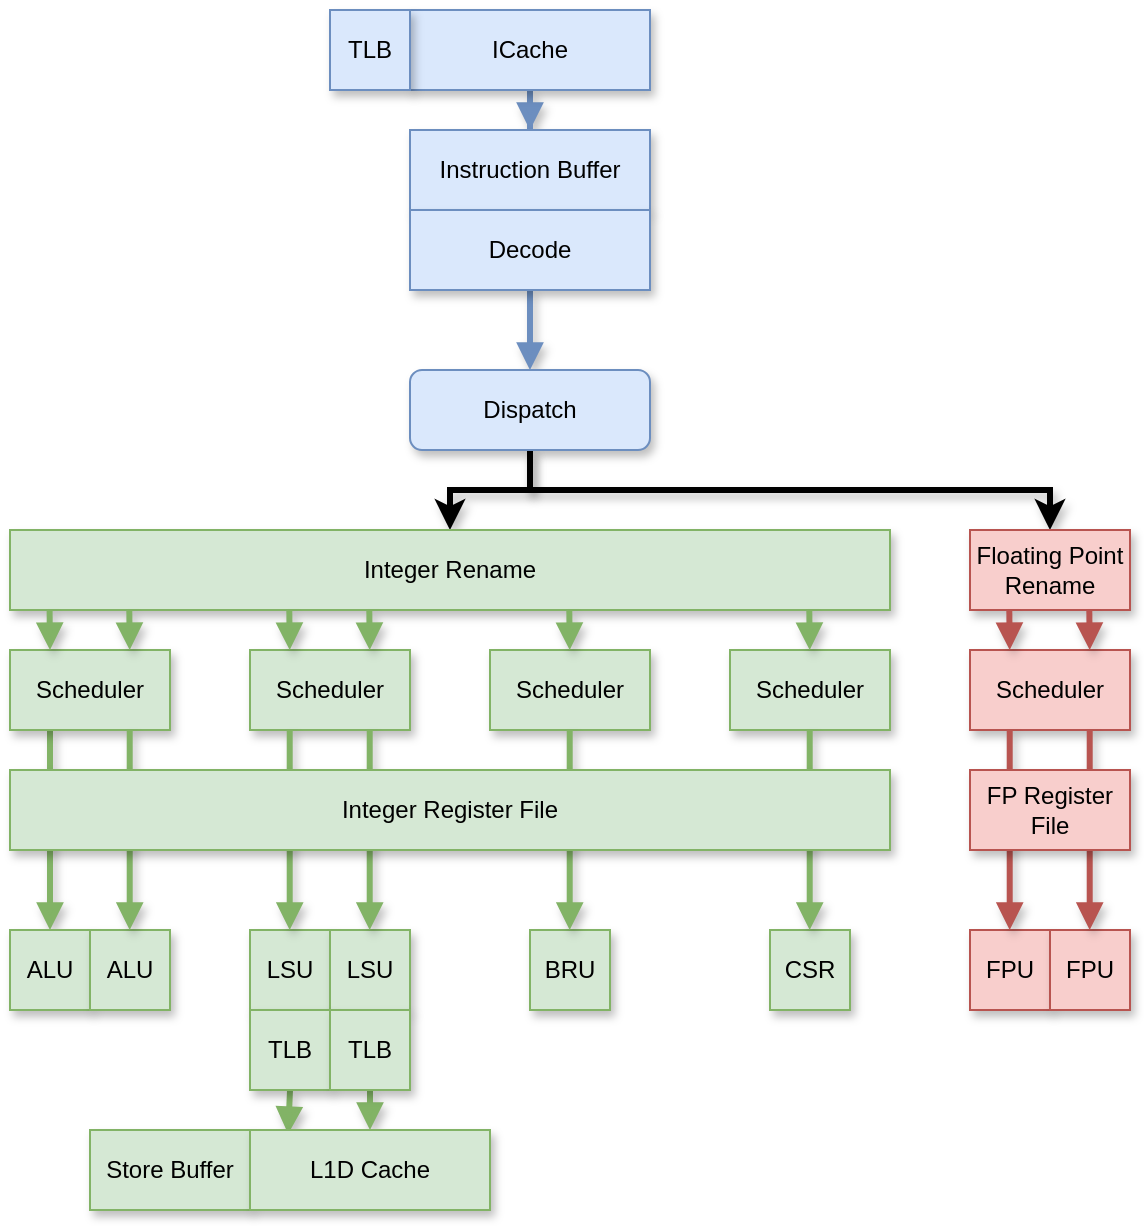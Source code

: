 <mxfile version="12.9.3" type="device" pages="6"><diagram id="6LvvEPo69p5R-NGGQEM4" name="Top"><mxGraphModel dx="1184" dy="876" grid="1" gridSize="10" guides="1" tooltips="1" connect="1" arrows="1" fold="1" page="1" pageScale="1" pageWidth="827" pageHeight="1169" math="0" shadow="0"><root><mxCell id="je-WLERpJS10SrQ9iQfD-0"/><mxCell id="je-WLERpJS10SrQ9iQfD-1" parent="je-WLERpJS10SrQ9iQfD-0"/><mxCell id="je-WLERpJS10SrQ9iQfD-46" value="" style="edgeStyle=orthogonalEdgeStyle;rounded=0;orthogonalLoop=1;jettySize=auto;html=1;entryX=0.5;entryY=0;entryDx=0;entryDy=0;fillColor=#dae8fc;strokeColor=#6c8ebf;shadow=1;strokeWidth=3;endArrow=block;endFill=1;" edge="1" parent="je-WLERpJS10SrQ9iQfD-1" source="je-WLERpJS10SrQ9iQfD-2" target="je-WLERpJS10SrQ9iQfD-4"><mxGeometry relative="1" as="geometry"/></mxCell><mxCell id="je-WLERpJS10SrQ9iQfD-2" value="ICache" style="rounded=0;whiteSpace=wrap;html=1;fillColor=#dae8fc;strokeColor=#6c8ebf;shadow=1;" vertex="1" parent="je-WLERpJS10SrQ9iQfD-1"><mxGeometry x="280" y="60" width="120" height="40" as="geometry"/></mxCell><mxCell id="je-WLERpJS10SrQ9iQfD-3" value="TLB" style="rounded=0;whiteSpace=wrap;html=1;fillColor=#dae8fc;strokeColor=#6c8ebf;shadow=1;" vertex="1" parent="je-WLERpJS10SrQ9iQfD-1"><mxGeometry x="240" y="60" width="40" height="40" as="geometry"/></mxCell><mxCell id="je-WLERpJS10SrQ9iQfD-49" style="edgeStyle=orthogonalEdgeStyle;rounded=0;orthogonalLoop=1;jettySize=auto;html=1;exitX=0.5;exitY=1;exitDx=0;exitDy=0;entryX=0.5;entryY=0;entryDx=0;entryDy=0;fillColor=#dae8fc;strokeColor=#6c8ebf;shadow=1;strokeWidth=3;endArrow=block;endFill=1;" edge="1" parent="je-WLERpJS10SrQ9iQfD-1" source="je-WLERpJS10SrQ9iQfD-52" target="je-WLERpJS10SrQ9iQfD-6"><mxGeometry relative="1" as="geometry"/></mxCell><mxCell id="je-WLERpJS10SrQ9iQfD-4" value="Instruction Buffer" style="rounded=0;whiteSpace=wrap;html=1;fillColor=#dae8fc;strokeColor=#6c8ebf;shadow=1;" vertex="1" parent="je-WLERpJS10SrQ9iQfD-1"><mxGeometry x="280" y="120" width="120" height="40" as="geometry"/></mxCell><mxCell id="je-WLERpJS10SrQ9iQfD-50" style="edgeStyle=orthogonalEdgeStyle;rounded=0;orthogonalLoop=1;jettySize=auto;html=1;exitX=0.5;exitY=1;exitDx=0;exitDy=0;strokeWidth=3;shadow=1;" edge="1" parent="je-WLERpJS10SrQ9iQfD-1" source="je-WLERpJS10SrQ9iQfD-6" target="je-WLERpJS10SrQ9iQfD-11"><mxGeometry relative="1" as="geometry"/></mxCell><mxCell id="je-WLERpJS10SrQ9iQfD-51" style="edgeStyle=orthogonalEdgeStyle;rounded=0;orthogonalLoop=1;jettySize=auto;html=1;exitX=0.5;exitY=1;exitDx=0;exitDy=0;entryX=0.5;entryY=0;entryDx=0;entryDy=0;strokeWidth=3;shadow=1;" edge="1" parent="je-WLERpJS10SrQ9iQfD-1" source="je-WLERpJS10SrQ9iQfD-6" target="je-WLERpJS10SrQ9iQfD-23"><mxGeometry relative="1" as="geometry"/></mxCell><mxCell id="je-WLERpJS10SrQ9iQfD-6" value="Dispatch" style="rounded=1;whiteSpace=wrap;html=1;fillColor=#dae8fc;strokeColor=#6c8ebf;shadow=1;" vertex="1" parent="je-WLERpJS10SrQ9iQfD-1"><mxGeometry x="280" y="240" width="120" height="40" as="geometry"/></mxCell><mxCell id="je-WLERpJS10SrQ9iQfD-29" style="edgeStyle=orthogonalEdgeStyle;rounded=0;orthogonalLoop=1;jettySize=auto;html=1;exitX=0.25;exitY=1;exitDx=0;exitDy=0;entryX=0.5;entryY=0;entryDx=0;entryDy=0;fillColor=#d5e8d4;strokeColor=#82b366;shadow=1;strokeWidth=3;endArrow=block;endFill=1;" edge="1" parent="je-WLERpJS10SrQ9iQfD-1" source="je-WLERpJS10SrQ9iQfD-7" target="je-WLERpJS10SrQ9iQfD-13"><mxGeometry relative="1" as="geometry"/></mxCell><mxCell id="je-WLERpJS10SrQ9iQfD-7" value="Scheduler" style="rounded=0;whiteSpace=wrap;html=1;fillColor=#d5e8d4;strokeColor=#82b366;shadow=1;strokeWidth=1;" vertex="1" parent="je-WLERpJS10SrQ9iQfD-1"><mxGeometry x="80" y="380" width="80" height="40" as="geometry"/></mxCell><mxCell id="je-WLERpJS10SrQ9iQfD-8" value="Scheduler" style="rounded=0;whiteSpace=wrap;html=1;fillColor=#d5e8d4;strokeColor=#82b366;shadow=1;strokeWidth=1;" vertex="1" parent="je-WLERpJS10SrQ9iQfD-1"><mxGeometry x="200" y="380" width="80" height="40" as="geometry"/></mxCell><mxCell id="je-WLERpJS10SrQ9iQfD-9" value="Scheduler" style="rounded=0;whiteSpace=wrap;html=1;fillColor=#d5e8d4;strokeColor=#82b366;shadow=1;strokeWidth=1;" vertex="1" parent="je-WLERpJS10SrQ9iQfD-1"><mxGeometry x="320" y="380" width="80" height="40" as="geometry"/></mxCell><mxCell id="je-WLERpJS10SrQ9iQfD-10" value="Scheduler" style="rounded=0;whiteSpace=wrap;html=1;fillColor=#d5e8d4;strokeColor=#82b366;shadow=1;strokeWidth=1;" vertex="1" parent="je-WLERpJS10SrQ9iQfD-1"><mxGeometry x="440" y="380" width="80" height="40" as="geometry"/></mxCell><mxCell id="je-WLERpJS10SrQ9iQfD-11" value="Integer Rename" style="rounded=0;whiteSpace=wrap;html=1;fillColor=#d5e8d4;strokeColor=#82b366;shadow=1;strokeWidth=1;" vertex="1" parent="je-WLERpJS10SrQ9iQfD-1"><mxGeometry x="80" y="320" width="440" height="40" as="geometry"/></mxCell><mxCell id="je-WLERpJS10SrQ9iQfD-13" value="ALU" style="rounded=0;whiteSpace=wrap;html=1;fillColor=#d5e8d4;strokeColor=#82b366;shadow=1;strokeWidth=1;" vertex="1" parent="je-WLERpJS10SrQ9iQfD-1"><mxGeometry x="80" y="520" width="40" height="40" as="geometry"/></mxCell><mxCell id="je-WLERpJS10SrQ9iQfD-14" value="ALU" style="rounded=0;whiteSpace=wrap;html=1;fillColor=#d5e8d4;strokeColor=#82b366;shadow=1;strokeWidth=1;" vertex="1" parent="je-WLERpJS10SrQ9iQfD-1"><mxGeometry x="120" y="520" width="40" height="40" as="geometry"/></mxCell><mxCell id="je-WLERpJS10SrQ9iQfD-15" value="LSU" style="rounded=0;whiteSpace=wrap;html=1;fillColor=#d5e8d4;strokeColor=#82b366;shadow=1;strokeWidth=1;" vertex="1" parent="je-WLERpJS10SrQ9iQfD-1"><mxGeometry x="200" y="520" width="40" height="40" as="geometry"/></mxCell><mxCell id="je-WLERpJS10SrQ9iQfD-16" value="LSU" style="rounded=0;whiteSpace=wrap;html=1;fillColor=#d5e8d4;strokeColor=#82b366;shadow=1;strokeWidth=1;" vertex="1" parent="je-WLERpJS10SrQ9iQfD-1"><mxGeometry x="240" y="520" width="40" height="40" as="geometry"/></mxCell><mxCell id="je-WLERpJS10SrQ9iQfD-17" value="BRU" style="rounded=0;whiteSpace=wrap;html=1;fillColor=#d5e8d4;strokeColor=#82b366;shadow=1;strokeWidth=1;" vertex="1" parent="je-WLERpJS10SrQ9iQfD-1"><mxGeometry x="340" y="520" width="40" height="40" as="geometry"/></mxCell><mxCell id="je-WLERpJS10SrQ9iQfD-18" value="CSR" style="rounded=0;whiteSpace=wrap;html=1;fillColor=#d5e8d4;strokeColor=#82b366;shadow=1;strokeWidth=1;" vertex="1" parent="je-WLERpJS10SrQ9iQfD-1"><mxGeometry x="460" y="520" width="40" height="40" as="geometry"/></mxCell><mxCell id="je-WLERpJS10SrQ9iQfD-53" style="edgeStyle=orthogonalEdgeStyle;rounded=0;orthogonalLoop=1;jettySize=auto;html=1;exitX=0.5;exitY=1;exitDx=0;exitDy=0;entryX=0.159;entryY=0.05;entryDx=0;entryDy=0;entryPerimeter=0;shadow=1;strokeWidth=3;fillColor=#d5e8d4;strokeColor=#82b366;endArrow=block;endFill=1;" edge="1" parent="je-WLERpJS10SrQ9iQfD-1" source="je-WLERpJS10SrQ9iQfD-20" target="je-WLERpJS10SrQ9iQfD-19"><mxGeometry relative="1" as="geometry"/></mxCell><mxCell id="je-WLERpJS10SrQ9iQfD-20" value="TLB" style="rounded=0;whiteSpace=wrap;html=1;fillColor=#d5e8d4;strokeColor=#82b366;shadow=1;strokeWidth=1;" vertex="1" parent="je-WLERpJS10SrQ9iQfD-1"><mxGeometry x="200" y="560" width="40" height="40" as="geometry"/></mxCell><mxCell id="je-WLERpJS10SrQ9iQfD-54" style="edgeStyle=orthogonalEdgeStyle;rounded=0;orthogonalLoop=1;jettySize=auto;html=1;exitX=0.5;exitY=1;exitDx=0;exitDy=0;entryX=0.5;entryY=0;entryDx=0;entryDy=0;shadow=1;strokeWidth=3;fillColor=#d5e8d4;strokeColor=#82b366;endArrow=block;endFill=1;" edge="1" parent="je-WLERpJS10SrQ9iQfD-1" source="je-WLERpJS10SrQ9iQfD-21" target="je-WLERpJS10SrQ9iQfD-19"><mxGeometry relative="1" as="geometry"/></mxCell><mxCell id="je-WLERpJS10SrQ9iQfD-21" value="TLB" style="rounded=0;whiteSpace=wrap;html=1;fillColor=#d5e8d4;strokeColor=#82b366;shadow=1;strokeWidth=1;" vertex="1" parent="je-WLERpJS10SrQ9iQfD-1"><mxGeometry x="240" y="560" width="40" height="40" as="geometry"/></mxCell><mxCell id="je-WLERpJS10SrQ9iQfD-22" value="Store Buffer" style="rounded=0;whiteSpace=wrap;html=1;fillColor=#d5e8d4;strokeColor=#82b366;shadow=1;strokeWidth=1;" vertex="1" parent="je-WLERpJS10SrQ9iQfD-1"><mxGeometry x="120" y="620" width="80" height="40" as="geometry"/></mxCell><mxCell id="je-WLERpJS10SrQ9iQfD-23" value="Floating Point Rename" style="rounded=0;whiteSpace=wrap;html=1;fillColor=#f8cecc;strokeColor=#b85450;shadow=1;" vertex="1" parent="je-WLERpJS10SrQ9iQfD-1"><mxGeometry x="560" y="320" width="80" height="40" as="geometry"/></mxCell><mxCell id="je-WLERpJS10SrQ9iQfD-25" value="Scheduler" style="rounded=0;whiteSpace=wrap;html=1;fillColor=#f8cecc;strokeColor=#b85450;shadow=1;" vertex="1" parent="je-WLERpJS10SrQ9iQfD-1"><mxGeometry x="560" y="380" width="80" height="40" as="geometry"/></mxCell><mxCell id="je-WLERpJS10SrQ9iQfD-27" value="FPU" style="rounded=0;whiteSpace=wrap;html=1;fillColor=#f8cecc;strokeColor=#b85450;shadow=1;" vertex="1" parent="je-WLERpJS10SrQ9iQfD-1"><mxGeometry x="560" y="520" width="40" height="40" as="geometry"/></mxCell><mxCell id="je-WLERpJS10SrQ9iQfD-28" value="FPU" style="rounded=0;whiteSpace=wrap;html=1;fillColor=#f8cecc;strokeColor=#b85450;shadow=1;" vertex="1" parent="je-WLERpJS10SrQ9iQfD-1"><mxGeometry x="600" y="520" width="40" height="40" as="geometry"/></mxCell><mxCell id="je-WLERpJS10SrQ9iQfD-30" style="edgeStyle=orthogonalEdgeStyle;rounded=0;orthogonalLoop=1;jettySize=auto;html=1;exitX=0.045;exitY=1.009;exitDx=0;exitDy=0;entryX=0.25;entryY=0;entryDx=0;entryDy=0;exitPerimeter=0;fillColor=#d5e8d4;strokeColor=#82b366;shadow=1;strokeWidth=3;endArrow=block;endFill=1;" edge="1" parent="je-WLERpJS10SrQ9iQfD-1" source="je-WLERpJS10SrQ9iQfD-11" target="je-WLERpJS10SrQ9iQfD-7"><mxGeometry relative="1" as="geometry"><mxPoint x="110" y="430" as="sourcePoint"/><mxPoint x="110" y="530" as="targetPoint"/></mxGeometry></mxCell><mxCell id="je-WLERpJS10SrQ9iQfD-31" style="edgeStyle=orthogonalEdgeStyle;rounded=0;orthogonalLoop=1;jettySize=auto;html=1;exitX=0.045;exitY=1.009;exitDx=0;exitDy=0;entryX=0.25;entryY=0;entryDx=0;entryDy=0;exitPerimeter=0;fillColor=#d5e8d4;strokeColor=#82b366;shadow=1;strokeWidth=3;endArrow=block;endFill=1;" edge="1" parent="je-WLERpJS10SrQ9iQfD-1"><mxGeometry relative="1" as="geometry"><mxPoint x="139.66" y="360.36" as="sourcePoint"/><mxPoint x="139.86" y="380" as="targetPoint"/></mxGeometry></mxCell><mxCell id="je-WLERpJS10SrQ9iQfD-32" style="edgeStyle=orthogonalEdgeStyle;rounded=0;orthogonalLoop=1;jettySize=auto;html=1;exitX=0.25;exitY=1;exitDx=0;exitDy=0;entryX=0.5;entryY=0;entryDx=0;entryDy=0;fillColor=#d5e8d4;strokeColor=#82b366;shadow=1;strokeWidth=3;endArrow=block;endFill=1;" edge="1" parent="je-WLERpJS10SrQ9iQfD-1"><mxGeometry relative="1" as="geometry"><mxPoint x="139.86" y="420" as="sourcePoint"/><mxPoint x="139.86" y="520" as="targetPoint"/></mxGeometry></mxCell><mxCell id="je-WLERpJS10SrQ9iQfD-33" style="edgeStyle=orthogonalEdgeStyle;rounded=0;orthogonalLoop=1;jettySize=auto;html=1;exitX=0.045;exitY=1.009;exitDx=0;exitDy=0;entryX=0.25;entryY=0;entryDx=0;entryDy=0;exitPerimeter=0;fillColor=#d5e8d4;strokeColor=#82b366;shadow=1;strokeWidth=3;endArrow=block;endFill=1;" edge="1" parent="je-WLERpJS10SrQ9iQfD-1"><mxGeometry relative="1" as="geometry"><mxPoint x="219.66" y="360.36" as="sourcePoint"/><mxPoint x="219.86" y="380" as="targetPoint"/></mxGeometry></mxCell><mxCell id="je-WLERpJS10SrQ9iQfD-34" style="edgeStyle=orthogonalEdgeStyle;rounded=0;orthogonalLoop=1;jettySize=auto;html=1;exitX=0.25;exitY=1;exitDx=0;exitDy=0;entryX=0.5;entryY=0;entryDx=0;entryDy=0;fillColor=#d5e8d4;strokeColor=#82b366;shadow=1;strokeWidth=3;endArrow=block;endFill=1;" edge="1" parent="je-WLERpJS10SrQ9iQfD-1"><mxGeometry relative="1" as="geometry"><mxPoint x="219.86" y="420" as="sourcePoint"/><mxPoint x="219.86" y="520" as="targetPoint"/></mxGeometry></mxCell><mxCell id="je-WLERpJS10SrQ9iQfD-35" style="edgeStyle=orthogonalEdgeStyle;rounded=0;orthogonalLoop=1;jettySize=auto;html=1;exitX=0.045;exitY=1.009;exitDx=0;exitDy=0;entryX=0.25;entryY=0;entryDx=0;entryDy=0;exitPerimeter=0;fillColor=#d5e8d4;strokeColor=#82b366;shadow=1;strokeWidth=3;endArrow=block;endFill=1;" edge="1" parent="je-WLERpJS10SrQ9iQfD-1"><mxGeometry relative="1" as="geometry"><mxPoint x="259.66" y="360.36" as="sourcePoint"/><mxPoint x="259.86" y="380" as="targetPoint"/></mxGeometry></mxCell><mxCell id="je-WLERpJS10SrQ9iQfD-36" style="edgeStyle=orthogonalEdgeStyle;rounded=0;orthogonalLoop=1;jettySize=auto;html=1;exitX=0.25;exitY=1;exitDx=0;exitDy=0;entryX=0.5;entryY=0;entryDx=0;entryDy=0;fillColor=#d5e8d4;strokeColor=#82b366;shadow=1;strokeWidth=3;endArrow=block;endFill=1;" edge="1" parent="je-WLERpJS10SrQ9iQfD-1"><mxGeometry relative="1" as="geometry"><mxPoint x="259.86" y="420" as="sourcePoint"/><mxPoint x="259.86" y="520" as="targetPoint"/></mxGeometry></mxCell><mxCell id="je-WLERpJS10SrQ9iQfD-37" style="edgeStyle=orthogonalEdgeStyle;rounded=0;orthogonalLoop=1;jettySize=auto;html=1;exitX=0.045;exitY=1.009;exitDx=0;exitDy=0;entryX=0.25;entryY=0;entryDx=0;entryDy=0;exitPerimeter=0;fillColor=#d5e8d4;strokeColor=#82b366;shadow=1;strokeWidth=3;endArrow=block;endFill=1;" edge="1" parent="je-WLERpJS10SrQ9iQfD-1"><mxGeometry relative="1" as="geometry"><mxPoint x="359.66" y="360.36" as="sourcePoint"/><mxPoint x="359.86" y="380" as="targetPoint"/></mxGeometry></mxCell><mxCell id="je-WLERpJS10SrQ9iQfD-38" style="edgeStyle=orthogonalEdgeStyle;rounded=0;orthogonalLoop=1;jettySize=auto;html=1;exitX=0.25;exitY=1;exitDx=0;exitDy=0;entryX=0.5;entryY=0;entryDx=0;entryDy=0;fillColor=#d5e8d4;strokeColor=#82b366;shadow=1;strokeWidth=3;endArrow=block;endFill=1;" edge="1" parent="je-WLERpJS10SrQ9iQfD-1"><mxGeometry relative="1" as="geometry"><mxPoint x="359.86" y="420" as="sourcePoint"/><mxPoint x="359.86" y="520" as="targetPoint"/></mxGeometry></mxCell><mxCell id="je-WLERpJS10SrQ9iQfD-39" style="edgeStyle=orthogonalEdgeStyle;rounded=0;orthogonalLoop=1;jettySize=auto;html=1;exitX=0.045;exitY=1.009;exitDx=0;exitDy=0;entryX=0.25;entryY=0;entryDx=0;entryDy=0;exitPerimeter=0;fillColor=#d5e8d4;strokeColor=#82b366;shadow=1;strokeWidth=3;endArrow=block;endFill=1;" edge="1" parent="je-WLERpJS10SrQ9iQfD-1"><mxGeometry relative="1" as="geometry"><mxPoint x="479.66" y="360.36" as="sourcePoint"/><mxPoint x="479.86" y="380" as="targetPoint"/></mxGeometry></mxCell><mxCell id="je-WLERpJS10SrQ9iQfD-40" style="edgeStyle=orthogonalEdgeStyle;rounded=0;orthogonalLoop=1;jettySize=auto;html=1;exitX=0.25;exitY=1;exitDx=0;exitDy=0;entryX=0.5;entryY=0;entryDx=0;entryDy=0;fillColor=#d5e8d4;strokeColor=#82b366;shadow=1;strokeWidth=3;endArrow=block;endFill=1;" edge="1" parent="je-WLERpJS10SrQ9iQfD-1"><mxGeometry relative="1" as="geometry"><mxPoint x="479.86" y="420" as="sourcePoint"/><mxPoint x="479.86" y="520" as="targetPoint"/></mxGeometry></mxCell><mxCell id="je-WLERpJS10SrQ9iQfD-41" style="edgeStyle=orthogonalEdgeStyle;rounded=0;orthogonalLoop=1;jettySize=auto;html=1;exitX=0.045;exitY=1.009;exitDx=0;exitDy=0;entryX=0.25;entryY=0;entryDx=0;entryDy=0;exitPerimeter=0;fillColor=#f8cecc;strokeColor=#b85450;shadow=1;strokeWidth=3;endArrow=block;endFill=1;" edge="1" parent="je-WLERpJS10SrQ9iQfD-1"><mxGeometry relative="1" as="geometry"><mxPoint x="579.66" y="360.36" as="sourcePoint"/><mxPoint x="579.86" y="380" as="targetPoint"/></mxGeometry></mxCell><mxCell id="je-WLERpJS10SrQ9iQfD-42" style="edgeStyle=orthogonalEdgeStyle;rounded=0;orthogonalLoop=1;jettySize=auto;html=1;exitX=0.25;exitY=1;exitDx=0;exitDy=0;entryX=0.5;entryY=0;entryDx=0;entryDy=0;fillColor=#f8cecc;strokeColor=#b85450;shadow=1;strokeWidth=3;endArrow=block;endFill=1;" edge="1" parent="je-WLERpJS10SrQ9iQfD-1"><mxGeometry relative="1" as="geometry"><mxPoint x="579.86" y="420" as="sourcePoint"/><mxPoint x="579.86" y="520" as="targetPoint"/></mxGeometry></mxCell><mxCell id="je-WLERpJS10SrQ9iQfD-43" style="edgeStyle=orthogonalEdgeStyle;rounded=0;orthogonalLoop=1;jettySize=auto;html=1;exitX=0.045;exitY=1.009;exitDx=0;exitDy=0;entryX=0.25;entryY=0;entryDx=0;entryDy=0;exitPerimeter=0;fillColor=#f8cecc;strokeColor=#b85450;shadow=1;strokeWidth=3;endArrow=block;endFill=1;" edge="1" parent="je-WLERpJS10SrQ9iQfD-1"><mxGeometry relative="1" as="geometry"><mxPoint x="619.66" y="360.36" as="sourcePoint"/><mxPoint x="619.86" y="380" as="targetPoint"/></mxGeometry></mxCell><mxCell id="je-WLERpJS10SrQ9iQfD-44" style="edgeStyle=orthogonalEdgeStyle;rounded=0;orthogonalLoop=1;jettySize=auto;html=1;exitX=0.25;exitY=1;exitDx=0;exitDy=0;entryX=0.5;entryY=0;entryDx=0;entryDy=0;fillColor=#f8cecc;strokeColor=#b85450;shadow=1;strokeWidth=3;endArrow=block;endFill=1;" edge="1" parent="je-WLERpJS10SrQ9iQfD-1"><mxGeometry relative="1" as="geometry"><mxPoint x="619.86" y="420" as="sourcePoint"/><mxPoint x="619.86" y="520" as="targetPoint"/></mxGeometry></mxCell><mxCell id="je-WLERpJS10SrQ9iQfD-12" value="Integer Register File" style="rounded=0;whiteSpace=wrap;html=1;fillColor=#d5e8d4;strokeColor=#82b366;shadow=1;strokeWidth=1;" vertex="1" parent="je-WLERpJS10SrQ9iQfD-1"><mxGeometry x="80" y="440" width="440" height="40" as="geometry"/></mxCell><mxCell id="je-WLERpJS10SrQ9iQfD-24" value="FP Register File" style="rounded=0;whiteSpace=wrap;html=1;fillColor=#f8cecc;strokeColor=#b85450;shadow=1;" vertex="1" parent="je-WLERpJS10SrQ9iQfD-1"><mxGeometry x="560" y="440" width="80" height="40" as="geometry"/></mxCell><mxCell id="je-WLERpJS10SrQ9iQfD-52" value="Decode" style="rounded=0;whiteSpace=wrap;html=1;fillColor=#dae8fc;strokeColor=#6c8ebf;shadow=1;" vertex="1" parent="je-WLERpJS10SrQ9iQfD-1"><mxGeometry x="280" y="160" width="120" height="40" as="geometry"/></mxCell><mxCell id="je-WLERpJS10SrQ9iQfD-19" value="L1D Cache" style="rounded=0;whiteSpace=wrap;html=1;fillColor=#d5e8d4;strokeColor=#82b366;shadow=1;strokeWidth=1;" vertex="1" parent="je-WLERpJS10SrQ9iQfD-1"><mxGeometry x="200" y="620" width="120" height="40" as="geometry"/></mxCell></root></mxGraphModel></diagram><diagram id="P1o0xB7WSSS2hMtKjIqB" name="Snoop I/F"><mxGraphModel dx="1006" dy="745" grid="1" gridSize="10" guides="1" tooltips="1" connect="1" arrows="1" fold="1" page="1" pageScale="1" pageWidth="827" pageHeight="1169" math="0" shadow="0"><root><mxCell id="0"/><mxCell id="1" parent="0"/><mxCell id="UNcUEKa4BCGHLJjneNtm-1" value="L1D" style="rounded=0;whiteSpace=wrap;html=1;shadow=1;" parent="1" vertex="1"><mxGeometry x="398" y="1100" width="120" height="80" as="geometry"/></mxCell><mxCell id="UNcUEKa4BCGHLJjneNtm-2" value="STQ" style="rounded=0;whiteSpace=wrap;html=1;shadow=1;" parent="1" vertex="1"><mxGeometry x="558" y="1100" width="120" height="40" as="geometry"/></mxCell><mxCell id="UNcUEKa4BCGHLJjneNtm-3" style="edgeStyle=orthogonalEdgeStyle;rounded=0;orthogonalLoop=1;jettySize=auto;html=1;exitX=0.5;exitY=1;exitDx=0;exitDy=0;shadow=1;startArrow=classic;startFill=1;" parent="1" source="UNcUEKa4BCGHLJjneNtm-4" target="UNcUEKa4BCGHLJjneNtm-1" edge="1"><mxGeometry relative="1" as="geometry"/></mxCell><mxCell id="UNcUEKa4BCGHLJjneNtm-4" value="Read Arbiter" style="rounded=0;whiteSpace=wrap;html=1;shadow=1;" parent="1" vertex="1"><mxGeometry x="398" y="1020" width="120" height="40" as="geometry"/></mxCell><mxCell id="UNcUEKa4BCGHLJjneNtm-5" value="" style="endArrow=classic;html=1;entryX=0.25;entryY=0;entryDx=0;entryDy=0;shadow=1;" parent="1" source="UNcUEKa4BCGHLJjneNtm-10" target="UNcUEKa4BCGHLJjneNtm-4" edge="1"><mxGeometry width="50" height="50" relative="1" as="geometry"><mxPoint x="428" y="940" as="sourcePoint"/><mxPoint x="418" y="910" as="targetPoint"/></mxGeometry></mxCell><mxCell id="UNcUEKa4BCGHLJjneNtm-6" value="" style="endArrow=classic;html=1;shadow=1;" parent="1" source="UNcUEKa4BCGHLJjneNtm-9" target="UNcUEKa4BCGHLJjneNtm-4" edge="1"><mxGeometry width="50" height="50" relative="1" as="geometry"><mxPoint x="457.71" y="940" as="sourcePoint"/><mxPoint x="457.71" y="1020" as="targetPoint"/></mxGeometry></mxCell><mxCell id="UNcUEKa4BCGHLJjneNtm-7" value="" style="endArrow=classic;html=1;entryX=0.75;entryY=0;entryDx=0;entryDy=0;shadow=1;startArrow=classic;startFill=1;" parent="1" source="UNcUEKa4BCGHLJjneNtm-8" target="UNcUEKa4BCGHLJjneNtm-4" edge="1"><mxGeometry width="50" height="50" relative="1" as="geometry"><mxPoint x="488" y="940" as="sourcePoint"/><mxPoint x="488" y="1010" as="targetPoint"/></mxGeometry></mxCell><mxCell id="UNcUEKa4BCGHLJjneNtm-8" value="Snoop Req" style="text;html=1;align=center;verticalAlign=middle;resizable=0;points=[];autosize=1;shadow=1;" parent="1" vertex="1"><mxGeometry x="448" y="950" width="80" height="20" as="geometry"/></mxCell><mxCell id="UNcUEKa4BCGHLJjneNtm-9" value="Requests" style="text;html=1;align=center;verticalAlign=middle;resizable=0;points=[];autosize=1;shadow=1;" parent="1" vertex="1"><mxGeometry x="423" y="920" width="70" height="20" as="geometry"/></mxCell><mxCell id="UNcUEKa4BCGHLJjneNtm-10" value="Requests" style="text;html=1;align=center;verticalAlign=middle;resizable=0;points=[];autosize=1;shadow=1;" parent="1" vertex="1"><mxGeometry x="393" y="880" width="70" height="20" as="geometry"/></mxCell><mxCell id="UNcUEKa4BCGHLJjneNtm-11" value="Snoop Req" style="text;html=1;align=center;verticalAlign=middle;resizable=0;points=[];autosize=1;shadow=1;" parent="1" vertex="1"><mxGeometry x="578" y="950" width="80" height="20" as="geometry"/></mxCell><mxCell id="UNcUEKa4BCGHLJjneNtm-12" value="" style="endArrow=classic;html=1;entryX=0.5;entryY=0;entryDx=0;entryDy=0;shadow=1;startArrow=classic;startFill=1;" parent="1" source="UNcUEKa4BCGHLJjneNtm-11" target="UNcUEKa4BCGHLJjneNtm-2" edge="1"><mxGeometry width="50" height="50" relative="1" as="geometry"><mxPoint x="612" y="1020" as="sourcePoint"/><mxPoint x="612" y="1100" as="targetPoint"/></mxGeometry></mxCell><mxCell id="UNcUEKa4BCGHLJjneNtm-13" style="edgeStyle=orthogonalEdgeStyle;rounded=0;orthogonalLoop=1;jettySize=auto;html=1;exitX=0.25;exitY=1;exitDx=0;exitDy=0;shadow=1;startArrow=classic;startFill=1;" parent="1" source="UNcUEKa4BCGHLJjneNtm-15" target="UNcUEKa4BCGHLJjneNtm-8" edge="1"><mxGeometry relative="1" as="geometry"/></mxCell><mxCell id="UNcUEKa4BCGHLJjneNtm-14" style="edgeStyle=orthogonalEdgeStyle;rounded=0;orthogonalLoop=1;jettySize=auto;html=1;exitX=0.75;exitY=1;exitDx=0;exitDy=0;shadow=1;startArrow=classic;startFill=1;" parent="1" source="UNcUEKa4BCGHLJjneNtm-15" target="UNcUEKa4BCGHLJjneNtm-11" edge="1"><mxGeometry relative="1" as="geometry"/></mxCell><mxCell id="UNcUEKa4BCGHLJjneNtm-15" value="msrh_snoop_top" style="rounded=0;whiteSpace=wrap;html=1;shadow=1;" parent="1" vertex="1"><mxGeometry x="438" y="820" width="200" height="40" as="geometry"/></mxCell><mxCell id="UNcUEKa4BCGHLJjneNtm-16" value="" style="endArrow=classic;startArrow=classic;html=1;exitX=0.5;exitY=0;exitDx=0;exitDy=0;shadow=1;" parent="1" source="UNcUEKa4BCGHLJjneNtm-15" edge="1"><mxGeometry width="50" height="50" relative="1" as="geometry"><mxPoint x="528" y="760" as="sourcePoint"/><mxPoint x="538" y="770" as="targetPoint"/></mxGeometry></mxCell><mxCell id="UNcUEKa4BCGHLJjneNtm-17" value="External Interface" style="text;html=1;strokeColor=none;fillColor=none;align=center;verticalAlign=middle;whiteSpace=wrap;rounded=0;shadow=1;" parent="1" vertex="1"><mxGeometry x="478" y="750" width="120" height="20" as="geometry"/></mxCell></root></mxGraphModel></diagram><diagram name="Frontend" id="xdkTfniPL4UZaZ2tymjJ"><mxGraphModel dx="1833" dy="745" grid="1" gridSize="10" guides="1" tooltips="1" connect="1" arrows="1" fold="1" page="1" pageScale="1" pageWidth="827" pageHeight="1169" math="0" shadow="0"><root><mxCell id="Wu3WYBNRTOQIVOPtnxTT-0"/><mxCell id="Wu3WYBNRTOQIVOPtnxTT-1" parent="Wu3WYBNRTOQIVOPtnxTT-0"/><mxCell id="Wu3WYBNRTOQIVOPtnxTT-9" style="edgeStyle=none;rounded=0;orthogonalLoop=1;jettySize=auto;html=1;entryX=0.5;entryY=0;entryDx=0;entryDy=0;fontSize=16;shadow=1;" parent="Wu3WYBNRTOQIVOPtnxTT-1" target="Wu3WYBNRTOQIVOPtnxTT-4" edge="1"><mxGeometry relative="1" as="geometry"><mxPoint x="300" y="200" as="sourcePoint"/></mxGeometry></mxCell><mxCell id="Wu3WYBNRTOQIVOPtnxTT-10" style="edgeStyle=none;rounded=0;orthogonalLoop=1;jettySize=auto;html=1;entryX=0.5;entryY=0;entryDx=0;entryDy=0;fontSize=16;shadow=1;" parent="Wu3WYBNRTOQIVOPtnxTT-1" target="Wu3WYBNRTOQIVOPtnxTT-3" edge="1"><mxGeometry relative="1" as="geometry"><mxPoint x="120" y="201" as="sourcePoint"/></mxGeometry></mxCell><mxCell id="Wu3WYBNRTOQIVOPtnxTT-2" value="VAddr" style="rounded=0;whiteSpace=wrap;html=1;fontSize=16;shadow=1;" parent="Wu3WYBNRTOQIVOPtnxTT-1" vertex="1"><mxGeometry x="80" y="180" width="280" height="20" as="geometry"/></mxCell><mxCell id="Wu3WYBNRTOQIVOPtnxTT-8" style="edgeStyle=none;rounded=0;orthogonalLoop=1;jettySize=auto;html=1;exitX=1;exitY=0.5;exitDx=0;exitDy=0;fontSize=16;shadow=1;" parent="Wu3WYBNRTOQIVOPtnxTT-1" source="Wu3WYBNRTOQIVOPtnxTT-3" edge="1"><mxGeometry relative="1" as="geometry"><mxPoint x="240" y="260" as="targetPoint"/></mxGeometry></mxCell><mxCell id="Wu3WYBNRTOQIVOPtnxTT-19" value="PAddr" style="edgeLabel;html=1;align=center;verticalAlign=middle;resizable=0;points=[];fontSize=16;labelBackgroundColor=none;shadow=1;" parent="Wu3WYBNRTOQIVOPtnxTT-8" vertex="1" connectable="0"><mxGeometry x="0.286" y="2" relative="1" as="geometry"><mxPoint x="-11.6" y="-8" as="offset"/></mxGeometry></mxCell><mxCell id="Wu3WYBNRTOQIVOPtnxTT-20" style="edgeStyle=none;rounded=0;orthogonalLoop=1;jettySize=auto;html=1;exitX=0.5;exitY=1;exitDx=0;exitDy=0;entryX=0.5;entryY=0;entryDx=0;entryDy=0;fontSize=16;shadow=1;" parent="Wu3WYBNRTOQIVOPtnxTT-1" source="Wu3WYBNRTOQIVOPtnxTT-3" target="Wu3WYBNRTOQIVOPtnxTT-11" edge="1"><mxGeometry relative="1" as="geometry"/></mxCell><mxCell id="Wu3WYBNRTOQIVOPtnxTT-25" style="edgeStyle=orthogonalEdgeStyle;rounded=0;orthogonalLoop=1;jettySize=auto;html=1;exitX=0;exitY=0.5;exitDx=0;exitDy=0;fontSize=16;startArrow=classic;startFill=1;shadow=1;" parent="Wu3WYBNRTOQIVOPtnxTT-1" source="Wu3WYBNRTOQIVOPtnxTT-3" target="Wu3WYBNRTOQIVOPtnxTT-27" edge="1"><mxGeometry relative="1" as="geometry"><mxPoint x="50" y="120" as="targetPoint"/></mxGeometry></mxCell><mxCell id="Wu3WYBNRTOQIVOPtnxTT-3" value="TLB" style="rounded=0;whiteSpace=wrap;html=1;fontSize=16;shadow=1;" parent="Wu3WYBNRTOQIVOPtnxTT-1" vertex="1"><mxGeometry x="80" y="240" width="80" height="40" as="geometry"/></mxCell><mxCell id="Wu3WYBNRTOQIVOPtnxTT-7" style="rounded=0;orthogonalLoop=1;jettySize=auto;html=1;exitX=0.5;exitY=1;exitDx=0;exitDy=0;fontSize=16;shadow=1;" parent="Wu3WYBNRTOQIVOPtnxTT-1" source="Wu3WYBNRTOQIVOPtnxTT-4" edge="1"><mxGeometry relative="1" as="geometry"><mxPoint x="300" y="440" as="targetPoint"/></mxGeometry></mxCell><mxCell id="Wu3WYBNRTOQIVOPtnxTT-26" style="edgeStyle=orthogonalEdgeStyle;rounded=0;orthogonalLoop=1;jettySize=auto;html=1;exitX=1;exitY=0.25;exitDx=0;exitDy=0;fontSize=16;shadow=1;" parent="Wu3WYBNRTOQIVOPtnxTT-1" source="Wu3WYBNRTOQIVOPtnxTT-4" target="Wu3WYBNRTOQIVOPtnxTT-28" edge="1"><mxGeometry relative="1" as="geometry"><mxPoint x="380" y="120" as="targetPoint"/></mxGeometry></mxCell><mxCell id="Wu3WYBNRTOQIVOPtnxTT-4" value="ICache" style="rounded=0;whiteSpace=wrap;html=1;fontSize=16;shadow=1;" parent="Wu3WYBNRTOQIVOPtnxTT-1" vertex="1"><mxGeometry x="240" y="240" width="120" height="160" as="geometry"/></mxCell><mxCell id="Wu3WYBNRTOQIVOPtnxTT-29" style="edgeStyle=orthogonalEdgeStyle;rounded=0;orthogonalLoop=1;jettySize=auto;html=1;exitX=0.5;exitY=1;exitDx=0;exitDy=0;startArrow=none;startFill=0;fontSize=16;" parent="Wu3WYBNRTOQIVOPtnxTT-1" source="Wu3WYBNRTOQIVOPtnxTT-5" edge="1"><mxGeometry relative="1" as="geometry"><mxPoint x="220" y="520" as="targetPoint"/></mxGeometry></mxCell><mxCell id="Wu3WYBNRTOQIVOPtnxTT-5" value="Inst Buffer" style="rounded=0;whiteSpace=wrap;html=1;fontSize=16;shadow=1;" parent="Wu3WYBNRTOQIVOPtnxTT-1" vertex="1"><mxGeometry x="80" y="440" width="280" height="40" as="geometry"/></mxCell><mxCell id="Wu3WYBNRTOQIVOPtnxTT-24" style="edgeStyle=none;rounded=0;orthogonalLoop=1;jettySize=auto;html=1;exitX=0.5;exitY=1;exitDx=0;exitDy=0;fontSize=16;shadow=1;" parent="Wu3WYBNRTOQIVOPtnxTT-1" source="Wu3WYBNRTOQIVOPtnxTT-11" edge="1"><mxGeometry relative="1" as="geometry"><mxPoint x="120" y="440" as="targetPoint"/></mxGeometry></mxCell><mxCell id="Wu3WYBNRTOQIVOPtnxTT-11" value="Excp Info" style="rounded=0;whiteSpace=wrap;html=1;fontSize=16;shadow=1;" parent="Wu3WYBNRTOQIVOPtnxTT-1" vertex="1"><mxGeometry x="80" y="350" width="80" height="20" as="geometry"/></mxCell><mxCell id="Wu3WYBNRTOQIVOPtnxTT-14" value="" style="endArrow=none;dashed=1;html=1;fontSize=16;" parent="Wu3WYBNRTOQIVOPtnxTT-1" edge="1"><mxGeometry width="50" height="50" relative="1" as="geometry"><mxPoint x="40" y="300" as="sourcePoint"/><mxPoint x="400" y="300" as="targetPoint"/></mxGeometry></mxCell><mxCell id="Wu3WYBNRTOQIVOPtnxTT-15" value="" style="endArrow=none;dashed=1;html=1;fontSize=16;" parent="Wu3WYBNRTOQIVOPtnxTT-1" edge="1"><mxGeometry width="50" height="50" relative="1" as="geometry"><mxPoint x="40" y="420" as="sourcePoint"/><mxPoint x="400" y="420" as="targetPoint"/></mxGeometry></mxCell><mxCell id="Wu3WYBNRTOQIVOPtnxTT-16" value="s0 stage" style="text;html=1;align=center;verticalAlign=middle;resizable=0;points=[];autosize=1;fontSize=16;" parent="Wu3WYBNRTOQIVOPtnxTT-1" vertex="1"><mxGeometry x="390" y="220" width="80" height="20" as="geometry"/></mxCell><mxCell id="Wu3WYBNRTOQIVOPtnxTT-17" value="s1 stage" style="text;html=1;align=center;verticalAlign=middle;resizable=0;points=[];autosize=1;fontSize=16;" parent="Wu3WYBNRTOQIVOPtnxTT-1" vertex="1"><mxGeometry x="390" y="340" width="80" height="20" as="geometry"/></mxCell><mxCell id="Wu3WYBNRTOQIVOPtnxTT-18" value="s2 stage" style="text;html=1;align=center;verticalAlign=middle;resizable=0;points=[];autosize=1;fontSize=16;" parent="Wu3WYBNRTOQIVOPtnxTT-1" vertex="1"><mxGeometry x="390" y="440" width="80" height="20" as="geometry"/></mxCell><mxCell id="Wu3WYBNRTOQIVOPtnxTT-27" value="To/From PTW" style="text;html=1;align=center;verticalAlign=middle;resizable=0;points=[];autosize=1;fontSize=16;" parent="Wu3WYBNRTOQIVOPtnxTT-1" vertex="1"><mxGeometry x="-10" y="100" width="110" height="20" as="geometry"/></mxCell><mxCell id="Wu3WYBNRTOQIVOPtnxTT-28" value="To/From External" style="text;html=1;align=center;verticalAlign=middle;resizable=0;points=[];autosize=1;fontSize=16;" parent="Wu3WYBNRTOQIVOPtnxTT-1" vertex="1"><mxGeometry x="310" y="100" width="140" height="20" as="geometry"/></mxCell><mxCell id="Wu3WYBNRTOQIVOPtnxTT-30" value="Dispatch" style="text;html=1;align=center;verticalAlign=middle;resizable=0;points=[];autosize=1;fontSize=16;" parent="Wu3WYBNRTOQIVOPtnxTT-1" vertex="1"><mxGeometry x="180" y="520" width="80" height="20" as="geometry"/></mxCell></root></mxGraphModel></diagram><diagram name="LSU" id="U1DZ3GrhuojT1Z4DyNjF"><mxGraphModel dx="1819" dy="731" grid="1" gridSize="10" guides="1" tooltips="1" connect="1" arrows="1" fold="1" page="1" pageScale="1" pageWidth="827" pageHeight="1169" math="0" shadow="0"><root><mxCell id="W9N3iDXnRHYozNljXFUO-0"/><mxCell id="W9N3iDXnRHYozNljXFUO-1" parent="W9N3iDXnRHYozNljXFUO-0"/><mxCell id="v2ZU1hfNDlsSaIE9Mryr-7" style="edgeStyle=orthogonalEdgeStyle;rounded=0;orthogonalLoop=1;jettySize=auto;html=1;exitX=0.5;exitY=1;exitDx=0;exitDy=0;entryX=0.5;entryY=0;entryDx=0;entryDy=0;shadow=1;startArrow=none;startFill=0;fontSize=16;" parent="W9N3iDXnRHYozNljXFUO-1" source="v2ZU1hfNDlsSaIE9Mryr-0" target="v2ZU1hfNDlsSaIE9Mryr-1" edge="1"><mxGeometry relative="1" as="geometry"/></mxCell><mxCell id="v2ZU1hfNDlsSaIE9Mryr-0" value="&lt;span&gt;Memory Load Instruction&lt;/span&gt;" style="rounded=1;whiteSpace=wrap;html=1;shadow=1;labelBackgroundColor=none;fontSize=16;" parent="W9N3iDXnRHYozNljXFUO-1" vertex="1"><mxGeometry x="160" y="160" width="120" height="40" as="geometry"/></mxCell><mxCell id="v2ZU1hfNDlsSaIE9Mryr-8" style="edgeStyle=orthogonalEdgeStyle;rounded=0;orthogonalLoop=1;jettySize=auto;html=1;exitX=0.5;exitY=1;exitDx=0;exitDy=0;entryX=0.5;entryY=0;entryDx=0;entryDy=0;shadow=1;startArrow=none;startFill=0;fontSize=16;" parent="W9N3iDXnRHYozNljXFUO-1" source="v2ZU1hfNDlsSaIE9Mryr-1" target="v2ZU1hfNDlsSaIE9Mryr-2" edge="1"><mxGeometry relative="1" as="geometry"/></mxCell><mxCell id="v2ZU1hfNDlsSaIE9Mryr-1" value="EX0: Address Gnereation" style="rounded=0;whiteSpace=wrap;html=1;shadow=1;labelBackgroundColor=none;fontSize=16;" parent="W9N3iDXnRHYozNljXFUO-1" vertex="1"><mxGeometry x="160" y="240" width="120" height="40" as="geometry"/></mxCell><mxCell id="v2ZU1hfNDlsSaIE9Mryr-9" style="edgeStyle=orthogonalEdgeStyle;rounded=0;orthogonalLoop=1;jettySize=auto;html=1;exitX=0.5;exitY=1;exitDx=0;exitDy=0;shadow=1;startArrow=none;startFill=0;fontSize=16;" parent="W9N3iDXnRHYozNljXFUO-1" source="v2ZU1hfNDlsSaIE9Mryr-2" target="v2ZU1hfNDlsSaIE9Mryr-3" edge="1"><mxGeometry relative="1" as="geometry"/></mxCell><mxCell id="v2ZU1hfNDlsSaIE9Mryr-15" style="edgeStyle=orthogonalEdgeStyle;rounded=0;orthogonalLoop=1;jettySize=auto;html=1;exitX=1;exitY=0.5;exitDx=0;exitDy=0;shadow=1;startArrow=none;startFill=0;fontSize=16;" parent="W9N3iDXnRHYozNljXFUO-1" source="v2ZU1hfNDlsSaIE9Mryr-2" edge="1"><mxGeometry relative="1" as="geometry"><mxPoint x="320" y="340" as="targetPoint"/></mxGeometry></mxCell><mxCell id="v2ZU1hfNDlsSaIE9Mryr-2" value="EX1: Read DCache" style="rounded=0;whiteSpace=wrap;html=1;shadow=1;labelBackgroundColor=none;fontSize=16;" parent="W9N3iDXnRHYozNljXFUO-1" vertex="1"><mxGeometry x="160" y="320" width="120" height="40" as="geometry"/></mxCell><mxCell id="v2ZU1hfNDlsSaIE9Mryr-16" style="edgeStyle=orthogonalEdgeStyle;rounded=0;orthogonalLoop=1;jettySize=auto;html=1;shadow=1;startArrow=none;startFill=0;fontSize=16;entryX=1;entryY=0.5;entryDx=0;entryDy=0;" parent="W9N3iDXnRHYozNljXFUO-1" target="v2ZU1hfNDlsSaIE9Mryr-3" edge="1"><mxGeometry relative="1" as="geometry"><mxPoint x="270" y="380" as="targetPoint"/><mxPoint x="320" y="420" as="sourcePoint"/></mxGeometry></mxCell><mxCell id="v2ZU1hfNDlsSaIE9Mryr-3" value="EX2: Resp DCache" style="rounded=0;whiteSpace=wrap;html=1;shadow=1;labelBackgroundColor=none;fontSize=16;" parent="W9N3iDXnRHYozNljXFUO-1" vertex="1"><mxGeometry x="160" y="400" width="120" height="40" as="geometry"/></mxCell><mxCell id="v2ZU1hfNDlsSaIE9Mryr-6" style="edgeStyle=orthogonalEdgeStyle;rounded=0;orthogonalLoop=1;jettySize=auto;html=1;exitX=0.5;exitY=1;exitDx=0;exitDy=0;entryX=0;entryY=0.5;entryDx=0;entryDy=0;shadow=1;startArrow=none;startFill=0;fontSize=16;" parent="W9N3iDXnRHYozNljXFUO-1" source="v2ZU1hfNDlsSaIE9Mryr-3" target="v2ZU1hfNDlsSaIE9Mryr-10" edge="1"><mxGeometry relative="1" as="geometry"><Array as="points"><mxPoint x="220" y="460"/><mxPoint x="420" y="460"/><mxPoint x="420" y="450"/></Array></mxGeometry></mxCell><mxCell id="v2ZU1hfNDlsSaIE9Mryr-11" value="DCache" style="rounded=0;whiteSpace=wrap;html=1;shadow=1;labelBackgroundColor=none;fontSize=16;align=center;verticalAlign=middle;" parent="W9N3iDXnRHYozNljXFUO-1" vertex="1"><mxGeometry x="320" y="160" width="81" height="40" as="geometry"/></mxCell><mxCell id="v2ZU1hfNDlsSaIE9Mryr-12" value="" style="endArrow=none;dashed=1;html=1;dashPattern=1 3;strokeWidth=2;shadow=1;fontSize=13;entryX=0.5;entryY=1;entryDx=0;entryDy=0;" parent="W9N3iDXnRHYozNljXFUO-1" target="v2ZU1hfNDlsSaIE9Mryr-11" edge="1"><mxGeometry width="50" height="50" relative="1" as="geometry"><mxPoint x="361" y="840" as="sourcePoint"/><mxPoint x="370" y="230" as="targetPoint"/></mxGeometry></mxCell><mxCell id="v2ZU1hfNDlsSaIE9Mryr-14" value="Cacce Tag Check &amp;amp; Read" style="rounded=0;whiteSpace=wrap;html=1;shadow=1;labelBackgroundColor=none;fontSize=16;align=center;" parent="W9N3iDXnRHYozNljXFUO-1" vertex="1"><mxGeometry x="320" y="320" width="80" height="120" as="geometry"/></mxCell><mxCell id="v2ZU1hfNDlsSaIE9Mryr-17" value="Load Requestor" style="rounded=0;whiteSpace=wrap;html=1;shadow=1;labelBackgroundColor=none;fontSize=16;align=center;verticalAlign=middle;" parent="W9N3iDXnRHYozNljXFUO-1" vertex="1"><mxGeometry x="480" y="160" width="81" height="40" as="geometry"/></mxCell><mxCell id="v2ZU1hfNDlsSaIE9Mryr-19" value="" style="endArrow=none;dashed=1;html=1;dashPattern=1 3;strokeWidth=2;shadow=1;fontSize=13;" parent="W9N3iDXnRHYozNljXFUO-1" source="v2ZU1hfNDlsSaIE9Mryr-10" target="v2ZU1hfNDlsSaIE9Mryr-17" edge="1"><mxGeometry width="50" height="50" relative="1" as="geometry"><mxPoint x="520.66" y="852" as="sourcePoint"/><mxPoint x="520.16" y="200" as="targetPoint"/></mxGeometry></mxCell><mxCell id="v2ZU1hfNDlsSaIE9Mryr-29" style="edgeStyle=orthogonalEdgeStyle;rounded=0;orthogonalLoop=1;jettySize=auto;html=1;shadow=1;startArrow=none;startFill=0;fontSize=16;" parent="W9N3iDXnRHYozNljXFUO-1" source="v2ZU1hfNDlsSaIE9Mryr-40" edge="1"><mxGeometry relative="1" as="geometry"><mxPoint x="710" y="510" as="targetPoint"/><mxPoint x="670" y="510" as="sourcePoint"/></mxGeometry></mxCell><mxCell id="v2ZU1hfNDlsSaIE9Mryr-10" value="Get&lt;br&gt;Missed PAddr &amp;amp;&lt;br style=&quot;font-size: 13px&quot;&gt;Eviction Paddr, Way" style="rounded=0;whiteSpace=wrap;html=1;shadow=1;labelBackgroundColor=none;fontSize=13;align=center;" parent="W9N3iDXnRHYozNljXFUO-1" vertex="1"><mxGeometry x="450" y="420" width="140" height="60" as="geometry"/></mxCell><mxCell id="v2ZU1hfNDlsSaIE9Mryr-4" value="Miss &amp;amp;&lt;br&gt;Way Full" style="ellipse;shape=cloud;whiteSpace=wrap;html=1;shadow=1;labelBackgroundColor=none;fontSize=16;" parent="W9N3iDXnRHYozNljXFUO-1" vertex="1"><mxGeometry x="220" y="450" width="120" height="60" as="geometry"/></mxCell><mxCell id="v2ZU1hfNDlsSaIE9Mryr-21" value="External&lt;br&gt;Bus" style="rounded=0;whiteSpace=wrap;html=1;shadow=1;labelBackgroundColor=none;fontSize=16;align=center;verticalAlign=middle;" parent="W9N3iDXnRHYozNljXFUO-1" vertex="1"><mxGeometry x="720" y="160" width="81" height="40" as="geometry"/></mxCell><mxCell id="v2ZU1hfNDlsSaIE9Mryr-23" value="" style="endArrow=none;dashed=1;html=1;dashPattern=1 3;strokeWidth=2;shadow=1;fontSize=13;" parent="W9N3iDXnRHYozNljXFUO-1" source="v2ZU1hfNDlsSaIE9Mryr-24" target="v2ZU1hfNDlsSaIE9Mryr-21" edge="1"><mxGeometry width="50" height="50" relative="1" as="geometry"><mxPoint x="760.08" y="420" as="sourcePoint"/><mxPoint x="760.08" y="200.0" as="targetPoint"/></mxGeometry></mxCell><mxCell id="v2ZU1hfNDlsSaIE9Mryr-24" value="Memory Read Request" style="rounded=0;whiteSpace=wrap;html=1;shadow=1;labelBackgroundColor=none;fontSize=13;align=center;" parent="W9N3iDXnRHYozNljXFUO-1" vertex="1"><mxGeometry x="710" y="490" width="101" height="180" as="geometry"/></mxCell><mxCell id="v2ZU1hfNDlsSaIE9Mryr-30" style="edgeStyle=orthogonalEdgeStyle;rounded=0;orthogonalLoop=1;jettySize=auto;html=1;shadow=1;startArrow=none;startFill=0;fontSize=16;entryX=1;entryY=0.5;entryDx=0;entryDy=0;" parent="W9N3iDXnRHYozNljXFUO-1" target="v2ZU1hfNDlsSaIE9Mryr-49" edge="1"><mxGeometry relative="1" as="geometry"><mxPoint x="670" y="620" as="targetPoint"/><mxPoint x="710" y="660" as="sourcePoint"/></mxGeometry></mxCell><mxCell id="v2ZU1hfNDlsSaIE9Mryr-32" value="" style="endArrow=none;dashed=1;html=1;dashPattern=1 3;strokeWidth=2;shadow=1;fontSize=13;entryX=0.5;entryY=1;entryDx=0;entryDy=0;" parent="W9N3iDXnRHYozNljXFUO-1" source="v2ZU1hfNDlsSaIE9Mryr-45" target="v2ZU1hfNDlsSaIE9Mryr-40" edge="1"><mxGeometry width="50" height="50" relative="1" as="geometry"><mxPoint x="520.66" y="852" as="sourcePoint"/><mxPoint x="520.057" y="625" as="targetPoint"/></mxGeometry></mxCell><mxCell id="v2ZU1hfNDlsSaIE9Mryr-37" style="edgeStyle=orthogonalEdgeStyle;rounded=0;orthogonalLoop=1;jettySize=auto;html=1;exitX=0;exitY=0.5;exitDx=0;exitDy=0;shadow=1;startArrow=classic;startFill=1;fontSize=16;" parent="W9N3iDXnRHYozNljXFUO-1" source="v2ZU1hfNDlsSaIE9Mryr-33" target="v2ZU1hfNDlsSaIE9Mryr-3" edge="1"><mxGeometry relative="1" as="geometry"><mxPoint x="400" y="670.207" as="targetPoint"/><Array as="points"><mxPoint x="535" y="410"/><mxPoint x="420" y="410"/><mxPoint x="420" y="460"/><mxPoint x="220" y="460"/></Array></mxGeometry></mxCell><mxCell id="v2ZU1hfNDlsSaIE9Mryr-33" value="Read Eviction Data" style="rounded=0;whiteSpace=wrap;html=1;shadow=1;labelBackgroundColor=none;fontSize=13;align=center;" parent="W9N3iDXnRHYozNljXFUO-1" vertex="1"><mxGeometry x="535" y="390" width="100" height="40" as="geometry"/></mxCell><mxCell id="v2ZU1hfNDlsSaIE9Mryr-38" style="edgeStyle=orthogonalEdgeStyle;rounded=0;orthogonalLoop=1;jettySize=auto;html=1;exitX=0;exitY=0.5;exitDx=0;exitDy=0;shadow=1;startArrow=none;startFill=0;fontSize=16;" parent="W9N3iDXnRHYozNljXFUO-1" source="v2ZU1hfNDlsSaIE9Mryr-49" edge="1"><mxGeometry relative="1" as="geometry"><mxPoint x="400" y="719.862" as="targetPoint"/><Array as="points"><mxPoint x="430" y="670"/><mxPoint x="430" y="720"/></Array></mxGeometry></mxCell><mxCell id="v2ZU1hfNDlsSaIE9Mryr-36" value="Cache Write" style="rounded=0;whiteSpace=wrap;html=1;shadow=1;labelBackgroundColor=none;fontSize=16;align=center;" parent="W9N3iDXnRHYozNljXFUO-1" vertex="1"><mxGeometry x="320" y="700" width="80" height="40" as="geometry"/></mxCell><mxCell id="v2ZU1hfNDlsSaIE9Mryr-43" style="edgeStyle=orthogonalEdgeStyle;rounded=0;orthogonalLoop=1;jettySize=auto;html=1;exitX=1;exitY=0.5;exitDx=0;exitDy=0;shadow=1;startArrow=none;startFill=0;fontSize=16;entryX=0;entryY=0.25;entryDx=0;entryDy=0;" parent="W9N3iDXnRHYozNljXFUO-1" source="v2ZU1hfNDlsSaIE9Mryr-39" target="v2ZU1hfNDlsSaIE9Mryr-42" edge="1"><mxGeometry relative="1" as="geometry"><mxPoint x="710" y="720" as="targetPoint"/><mxPoint x="670" y="720" as="sourcePoint"/></mxGeometry></mxCell><mxCell id="v2ZU1hfNDlsSaIE9Mryr-39" value="Write Eviction Data&lt;br style=&quot;font-size: 12px;&quot;&gt;to External" style="rounded=0;whiteSpace=wrap;html=1;shadow=1;labelBackgroundColor=none;fontSize=12;align=center;" parent="W9N3iDXnRHYozNljXFUO-1" vertex="1"><mxGeometry x="465.5" y="700" width="110" height="40" as="geometry"/></mxCell><mxCell id="v2ZU1hfNDlsSaIE9Mryr-40" value="Read Request Missed Data to External" style="rounded=0;whiteSpace=wrap;html=1;shadow=1;labelBackgroundColor=none;fontSize=13;align=center;" parent="W9N3iDXnRHYozNljXFUO-1" vertex="1"><mxGeometry x="450" y="490" width="140" height="40" as="geometry"/></mxCell><mxCell id="v2ZU1hfNDlsSaIE9Mryr-41" value="" style="endArrow=none;dashed=1;html=1;dashPattern=1 3;strokeWidth=2;shadow=1;fontSize=13;" parent="W9N3iDXnRHYozNljXFUO-1" target="v2ZU1hfNDlsSaIE9Mryr-24" edge="1"><mxGeometry width="50" height="50" relative="1" as="geometry"><mxPoint x="760" y="840" as="sourcePoint"/><mxPoint x="760.08" y="640.0" as="targetPoint"/></mxGeometry></mxCell><mxCell id="v2ZU1hfNDlsSaIE9Mryr-42" value="Memory Write Request" style="rounded=0;whiteSpace=wrap;html=1;shadow=1;labelBackgroundColor=none;fontSize=13;align=center;" parent="W9N3iDXnRHYozNljXFUO-1" vertex="1"><mxGeometry x="710" y="690" width="101" height="80" as="geometry"/></mxCell><mxCell id="v2ZU1hfNDlsSaIE9Mryr-52" style="edgeStyle=orthogonalEdgeStyle;rounded=0;orthogonalLoop=1;jettySize=auto;html=1;exitX=0;exitY=0.5;exitDx=0;exitDy=0;entryX=0.875;entryY=0.5;entryDx=0;entryDy=0;entryPerimeter=0;shadow=1;startArrow=none;startFill=0;fontSize=12;" parent="W9N3iDXnRHYozNljXFUO-1" source="v2ZU1hfNDlsSaIE9Mryr-45" target="v2ZU1hfNDlsSaIE9Mryr-48" edge="1"><mxGeometry relative="1" as="geometry"><Array as="points"><mxPoint x="390" y="770"/><mxPoint x="390" y="790"/></Array></mxGeometry></mxCell><mxCell id="v2ZU1hfNDlsSaIE9Mryr-45" value="Notify Resolve to LDQ" style="rounded=0;whiteSpace=wrap;html=1;shadow=1;labelBackgroundColor=none;fontSize=13;align=center;" parent="W9N3iDXnRHYozNljXFUO-1" vertex="1"><mxGeometry x="450.5" y="750" width="140" height="40" as="geometry"/></mxCell><mxCell id="v2ZU1hfNDlsSaIE9Mryr-46" value="" style="endArrow=none;dashed=1;html=1;dashPattern=1 3;strokeWidth=2;shadow=1;fontSize=13;" parent="W9N3iDXnRHYozNljXFUO-1" target="v2ZU1hfNDlsSaIE9Mryr-45" edge="1"><mxGeometry width="50" height="50" relative="1" as="geometry"><mxPoint x="520" y="840" as="sourcePoint"/><mxPoint x="520.057" y="640" as="targetPoint"/></mxGeometry></mxCell><mxCell id="v2ZU1hfNDlsSaIE9Mryr-47" value="" style="endArrow=none;dashed=1;html=1;dashPattern=1 3;strokeWidth=2;shadow=1;fontSize=13;" parent="W9N3iDXnRHYozNljXFUO-1" target="v2ZU1hfNDlsSaIE9Mryr-3" edge="1"><mxGeometry width="50" height="50" relative="1" as="geometry"><mxPoint x="220" y="840" as="sourcePoint"/><mxPoint x="220" y="440.0" as="targetPoint"/></mxGeometry></mxCell><mxCell id="v2ZU1hfNDlsSaIE9Mryr-48" value="Pipeline Replay" style="ellipse;shape=cloud;whiteSpace=wrap;html=1;shadow=1;labelBackgroundColor=none;fontSize=14;" parent="W9N3iDXnRHYozNljXFUO-1" vertex="1"><mxGeometry x="160" y="760" width="120" height="60" as="geometry"/></mxCell><mxCell id="v2ZU1hfNDlsSaIE9Mryr-49" value="Get Data" style="rounded=0;whiteSpace=wrap;html=1;shadow=1;labelBackgroundColor=none;fontSize=13;align=center;" parent="W9N3iDXnRHYozNljXFUO-1" vertex="1"><mxGeometry x="485.5" y="650" width="70" height="40" as="geometry"/></mxCell><mxCell id="v2ZU1hfNDlsSaIE9Mryr-51" value="" style="endArrow=none;dashed=1;html=1;dashPattern=1 3;strokeWidth=2;shadow=1;fontSize=13;exitX=0.5;exitY=0;exitDx=0;exitDy=0;" parent="W9N3iDXnRHYozNljXFUO-1" source="v2ZU1hfNDlsSaIE9Mryr-40" edge="1"><mxGeometry width="50" height="50" relative="1" as="geometry"><mxPoint x="520.46" y="490" as="sourcePoint"/><mxPoint x="520" y="480" as="targetPoint"/></mxGeometry></mxCell><mxCell id="itMR4DvsR7f0ENGTOUjV-0" value="figure: Cache Replace Pipeline" style="text;html=1;align=center;verticalAlign=middle;resizable=0;points=[];autosize=1;" parent="W9N3iDXnRHYozNljXFUO-1" vertex="1"><mxGeometry x="381" y="860" width="180" height="20" as="geometry"/></mxCell><mxCell id="itMR4DvsR7f0ENGTOUjV-49" value="Figure: LDQ State Machine" style="text;html=1;align=center;verticalAlign=middle;resizable=0;points=[];autosize=1;" parent="W9N3iDXnRHYozNljXFUO-1" vertex="1"><mxGeometry x="331" y="1409" width="160" height="20" as="geometry"/></mxCell><mxCell id="itMR4DvsR7f0ENGTOUjV-50" value="" style="group" parent="W9N3iDXnRHYozNljXFUO-1" vertex="1" connectable="0"><mxGeometry x="120" y="900" width="1040" height="470" as="geometry"/></mxCell><mxCell id="itMR4DvsR7f0ENGTOUjV-1" value="INIT" style="rounded=1;whiteSpace=wrap;html=1;shadow=1;" parent="itMR4DvsR7f0ENGTOUjV-50" vertex="1"><mxGeometry y="60" width="80" height="40" as="geometry"/></mxCell><mxCell id="itMR4DvsR7f0ENGTOUjV-2" value="ISSUE_WAIT" style="rounded=1;whiteSpace=wrap;html=1;shadow=1;" parent="itMR4DvsR7f0ENGTOUjV-50" vertex="1"><mxGeometry x="160" y="60" width="80" height="40" as="geometry"/></mxCell><mxCell id="itMR4DvsR7f0ENGTOUjV-12" value="" style="edgeStyle=orthogonalEdgeStyle;rounded=0;orthogonalLoop=1;jettySize=auto;html=1;shadow=1;" parent="itMR4DvsR7f0ENGTOUjV-50" source="itMR4DvsR7f0ENGTOUjV-1" target="itMR4DvsR7f0ENGTOUjV-2" edge="1"><mxGeometry relative="1" as="geometry"/></mxCell><mxCell id="itMR4DvsR7f0ENGTOUjV-38" value="2." style="text;html=1;align=center;verticalAlign=middle;resizable=0;points=[];labelBackgroundColor=#ffffff;" parent="itMR4DvsR7f0ENGTOUjV-12" vertex="1" connectable="0"><mxGeometry x="-0.223" y="-1" relative="1" as="geometry"><mxPoint as="offset"/></mxGeometry></mxCell><mxCell id="itMR4DvsR7f0ENGTOUjV-3" value="ISSUED" style="rounded=1;whiteSpace=wrap;html=1;shadow=1;" parent="itMR4DvsR7f0ENGTOUjV-50" vertex="1"><mxGeometry x="320" y="60" width="80" height="40" as="geometry"/></mxCell><mxCell id="itMR4DvsR7f0ENGTOUjV-13" value="" style="edgeStyle=orthogonalEdgeStyle;rounded=0;orthogonalLoop=1;jettySize=auto;html=1;shadow=1;" parent="itMR4DvsR7f0ENGTOUjV-50" source="itMR4DvsR7f0ENGTOUjV-2" target="itMR4DvsR7f0ENGTOUjV-3" edge="1"><mxGeometry relative="1" as="geometry"/></mxCell><mxCell id="itMR4DvsR7f0ENGTOUjV-39" value="3." style="text;html=1;align=center;verticalAlign=middle;resizable=0;points=[];labelBackgroundColor=#ffffff;" parent="itMR4DvsR7f0ENGTOUjV-13" vertex="1" connectable="0"><mxGeometry x="0.267" y="-3" relative="1" as="geometry"><mxPoint as="offset"/></mxGeometry></mxCell><mxCell id="itMR4DvsR7f0ENGTOUjV-20" style="edgeStyle=orthogonalEdgeStyle;rounded=0;orthogonalLoop=1;jettySize=auto;html=1;exitX=0.5;exitY=0;exitDx=0;exitDy=0;entryX=0.5;entryY=0;entryDx=0;entryDy=0;shadow=1;" parent="itMR4DvsR7f0ENGTOUjV-50" source="itMR4DvsR7f0ENGTOUjV-4" target="itMR4DvsR7f0ENGTOUjV-2" edge="1"><mxGeometry relative="1" as="geometry"/></mxCell><mxCell id="itMR4DvsR7f0ENGTOUjV-4" value="TLB_HAZ" style="rounded=1;whiteSpace=wrap;html=1;shadow=1;" parent="itMR4DvsR7f0ENGTOUjV-50" vertex="1"><mxGeometry x="480" y="60" width="80" height="40" as="geometry"/></mxCell><mxCell id="itMR4DvsR7f0ENGTOUjV-17" style="edgeStyle=orthogonalEdgeStyle;rounded=0;orthogonalLoop=1;jettySize=auto;html=1;exitX=1;exitY=0.5;exitDx=0;exitDy=0;entryX=0;entryY=0.5;entryDx=0;entryDy=0;shadow=1;" parent="itMR4DvsR7f0ENGTOUjV-50" source="itMR4DvsR7f0ENGTOUjV-3" target="itMR4DvsR7f0ENGTOUjV-4" edge="1"><mxGeometry relative="1" as="geometry"/></mxCell><mxCell id="itMR4DvsR7f0ENGTOUjV-41" value="4." style="text;html=1;align=center;verticalAlign=middle;resizable=0;points=[];labelBackgroundColor=#ffffff;" parent="itMR4DvsR7f0ENGTOUjV-17" vertex="1" connectable="0"><mxGeometry x="0.343" y="-2" relative="1" as="geometry"><mxPoint as="offset"/></mxGeometry></mxCell><mxCell id="itMR4DvsR7f0ENGTOUjV-5" value="EX2_RUN" style="rounded=1;whiteSpace=wrap;html=1;shadow=1;" parent="itMR4DvsR7f0ENGTOUjV-50" vertex="1"><mxGeometry x="640" y="60" width="80" height="40" as="geometry"/></mxCell><mxCell id="itMR4DvsR7f0ENGTOUjV-18" style="edgeStyle=orthogonalEdgeStyle;rounded=0;orthogonalLoop=1;jettySize=auto;html=1;exitX=1;exitY=0.5;exitDx=0;exitDy=0;entryX=0;entryY=0.5;entryDx=0;entryDy=0;shadow=1;" parent="itMR4DvsR7f0ENGTOUjV-50" source="itMR4DvsR7f0ENGTOUjV-3" target="itMR4DvsR7f0ENGTOUjV-5" edge="1"><mxGeometry relative="1" as="geometry"><Array as="points"><mxPoint x="440" y="80"/><mxPoint x="440" y="20"/><mxPoint x="600" y="20"/><mxPoint x="600" y="80"/></Array></mxGeometry></mxCell><mxCell id="itMR4DvsR7f0ENGTOUjV-42" value="5." style="text;html=1;align=center;verticalAlign=middle;resizable=0;points=[];labelBackgroundColor=#ffffff;" parent="itMR4DvsR7f0ENGTOUjV-18" vertex="1" connectable="0"><mxGeometry x="-0.249" y="-1" relative="1" as="geometry"><mxPoint as="offset"/></mxGeometry></mxCell><mxCell id="itMR4DvsR7f0ENGTOUjV-27" style="edgeStyle=orthogonalEdgeStyle;rounded=0;orthogonalLoop=1;jettySize=auto;html=1;exitX=1;exitY=0.5;exitDx=0;exitDy=0;entryX=0.5;entryY=0;entryDx=0;entryDy=0;shadow=1;" parent="itMR4DvsR7f0ENGTOUjV-50" source="itMR4DvsR7f0ENGTOUjV-6" target="itMR4DvsR7f0ENGTOUjV-2" edge="1"><mxGeometry relative="1" as="geometry"><Array as="points"><mxPoint x="770" y="160"/><mxPoint x="770"/><mxPoint x="200"/></Array></mxGeometry></mxCell><mxCell id="itMR4DvsR7f0ENGTOUjV-6" value="LRQ_HAZ" style="rounded=1;whiteSpace=wrap;html=1;shadow=1;" parent="itMR4DvsR7f0ENGTOUjV-50" vertex="1"><mxGeometry x="640" y="140" width="80" height="40" as="geometry"/></mxCell><mxCell id="itMR4DvsR7f0ENGTOUjV-22" style="edgeStyle=orthogonalEdgeStyle;rounded=0;orthogonalLoop=1;jettySize=auto;html=1;exitX=0.5;exitY=1;exitDx=0;exitDy=0;entryX=0.5;entryY=0;entryDx=0;entryDy=0;shadow=1;" parent="itMR4DvsR7f0ENGTOUjV-50" source="itMR4DvsR7f0ENGTOUjV-5" target="itMR4DvsR7f0ENGTOUjV-6" edge="1"><mxGeometry relative="1" as="geometry"><Array as="points"><mxPoint x="680" y="140"/></Array></mxGeometry></mxCell><mxCell id="itMR4DvsR7f0ENGTOUjV-43" value="6." style="text;html=1;align=center;verticalAlign=middle;resizable=0;points=[];labelBackgroundColor=#ffffff;" parent="itMR4DvsR7f0ENGTOUjV-22" vertex="1" connectable="0"><mxGeometry x="1" y="14" relative="1" as="geometry"><mxPoint x="1" y="-14" as="offset"/></mxGeometry></mxCell><mxCell id="itMR4DvsR7f0ENGTOUjV-28" style="edgeStyle=orthogonalEdgeStyle;rounded=0;orthogonalLoop=1;jettySize=auto;html=1;exitX=1;exitY=0.5;exitDx=0;exitDy=0;entryX=0.5;entryY=0;entryDx=0;entryDy=0;shadow=1;" parent="itMR4DvsR7f0ENGTOUjV-50" source="itMR4DvsR7f0ENGTOUjV-7" target="itMR4DvsR7f0ENGTOUjV-2" edge="1"><mxGeometry relative="1" as="geometry"><Array as="points"><mxPoint x="770" y="240"/><mxPoint x="770"/><mxPoint x="200"/></Array></mxGeometry></mxCell><mxCell id="itMR4DvsR7f0ENGTOUjV-45" value="8." style="text;html=1;align=center;verticalAlign=middle;resizable=0;points=[];labelBackgroundColor=#ffffff;" parent="itMR4DvsR7f0ENGTOUjV-28" vertex="1" connectable="0"><mxGeometry x="-0.232" relative="1" as="geometry"><mxPoint as="offset"/></mxGeometry></mxCell><mxCell id="itMR4DvsR7f0ENGTOUjV-7" value="STQ_HAZ" style="rounded=1;whiteSpace=wrap;html=1;shadow=1;" parent="itMR4DvsR7f0ENGTOUjV-50" vertex="1"><mxGeometry x="640" y="220" width="80" height="40" as="geometry"/></mxCell><mxCell id="itMR4DvsR7f0ENGTOUjV-23" style="edgeStyle=orthogonalEdgeStyle;rounded=0;orthogonalLoop=1;jettySize=auto;html=1;exitX=0.5;exitY=1;exitDx=0;exitDy=0;shadow=1;" parent="itMR4DvsR7f0ENGTOUjV-50" source="itMR4DvsR7f0ENGTOUjV-5" target="itMR4DvsR7f0ENGTOUjV-7" edge="1"><mxGeometry relative="1" as="geometry"><Array as="points"><mxPoint x="680" y="110"/><mxPoint x="750" y="110"/><mxPoint x="750" y="210"/><mxPoint x="680" y="210"/></Array></mxGeometry></mxCell><mxCell id="itMR4DvsR7f0ENGTOUjV-44" value="7." style="text;html=1;align=center;verticalAlign=middle;resizable=0;points=[];labelBackgroundColor=#ffffff;" parent="itMR4DvsR7f0ENGTOUjV-23" vertex="1" connectable="0"><mxGeometry x="-0.226" y="1" relative="1" as="geometry"><mxPoint as="offset"/></mxGeometry></mxCell><mxCell id="itMR4DvsR7f0ENGTOUjV-8" value="EX3_DONE" style="rounded=1;whiteSpace=wrap;html=1;shadow=1;" parent="itMR4DvsR7f0ENGTOUjV-50" vertex="1"><mxGeometry x="800" y="60" width="80" height="40" as="geometry"/></mxCell><mxCell id="itMR4DvsR7f0ENGTOUjV-24" value="" style="edgeStyle=orthogonalEdgeStyle;rounded=0;orthogonalLoop=1;jettySize=auto;html=1;shadow=1;" parent="itMR4DvsR7f0ENGTOUjV-50" source="itMR4DvsR7f0ENGTOUjV-5" target="itMR4DvsR7f0ENGTOUjV-8" edge="1"><mxGeometry relative="1" as="geometry"/></mxCell><mxCell id="itMR4DvsR7f0ENGTOUjV-46" value="9." style="text;html=1;align=center;verticalAlign=middle;resizable=0;points=[];labelBackgroundColor=#ffffff;" parent="itMR4DvsR7f0ENGTOUjV-24" vertex="1" connectable="0"><mxGeometry x="-0.275" y="-3" relative="1" as="geometry"><mxPoint as="offset"/></mxGeometry></mxCell><mxCell id="itMR4DvsR7f0ENGTOUjV-30" style="edgeStyle=orthogonalEdgeStyle;rounded=0;orthogonalLoop=1;jettySize=auto;html=1;exitX=0.5;exitY=1;exitDx=0;exitDy=0;entryX=0.5;entryY=1;entryDx=0;entryDy=0;shadow=1;" parent="itMR4DvsR7f0ENGTOUjV-50" source="itMR4DvsR7f0ENGTOUjV-9" target="itMR4DvsR7f0ENGTOUjV-1" edge="1"><mxGeometry relative="1" as="geometry"><Array as="points"><mxPoint x="1000" y="280"/><mxPoint x="40" y="280"/></Array></mxGeometry></mxCell><mxCell id="itMR4DvsR7f0ENGTOUjV-48" value="11." style="text;html=1;align=center;verticalAlign=middle;resizable=0;points=[];labelBackgroundColor=#ffffff;" parent="itMR4DvsR7f0ENGTOUjV-30" vertex="1" connectable="0"><mxGeometry x="-0.886" y="-3" relative="1" as="geometry"><mxPoint as="offset"/></mxGeometry></mxCell><mxCell id="itMR4DvsR7f0ENGTOUjV-9" value="WAIT_COMPLETE" style="rounded=1;whiteSpace=wrap;html=1;shadow=1;" parent="itMR4DvsR7f0ENGTOUjV-50" vertex="1"><mxGeometry x="960" y="60" width="80" height="40" as="geometry"/></mxCell><mxCell id="itMR4DvsR7f0ENGTOUjV-29" value="" style="edgeStyle=orthogonalEdgeStyle;rounded=0;orthogonalLoop=1;jettySize=auto;html=1;shadow=1;" parent="itMR4DvsR7f0ENGTOUjV-50" source="itMR4DvsR7f0ENGTOUjV-8" target="itMR4DvsR7f0ENGTOUjV-9" edge="1"><mxGeometry relative="1" as="geometry"/></mxCell><mxCell id="itMR4DvsR7f0ENGTOUjV-47" value="10." style="text;html=1;align=center;verticalAlign=middle;resizable=0;points=[];labelBackgroundColor=#ffffff;" parent="itMR4DvsR7f0ENGTOUjV-29" vertex="1" connectable="0"><mxGeometry x="-0.25" y="-1" relative="1" as="geometry"><mxPoint as="offset"/></mxGeometry></mxCell><mxCell id="itMR4DvsR7f0ENGTOUjV-31" style="edgeStyle=orthogonalEdgeStyle;rounded=0;orthogonalLoop=1;jettySize=auto;html=1;exitX=0.5;exitY=1;exitDx=0;exitDy=0;entryX=0;entryY=0.5;entryDx=0;entryDy=0;shadow=1;" parent="itMR4DvsR7f0ENGTOUjV-50" source="itMR4DvsR7f0ENGTOUjV-10" target="itMR4DvsR7f0ENGTOUjV-1" edge="1"><mxGeometry relative="1" as="geometry"/></mxCell><mxCell id="itMR4DvsR7f0ENGTOUjV-10" value="DEAD" style="rounded=1;whiteSpace=wrap;html=1;shadow=1;" parent="itMR4DvsR7f0ENGTOUjV-50" vertex="1"><mxGeometry x="320" y="300" width="80" height="40" as="geometry"/></mxCell><mxCell id="itMR4DvsR7f0ENGTOUjV-32" style="edgeStyle=orthogonalEdgeStyle;rounded=0;orthogonalLoop=1;jettySize=auto;html=1;exitX=0.75;exitY=1;exitDx=0;exitDy=0;entryX=0;entryY=0.5;entryDx=0;entryDy=0;shadow=1;" parent="itMR4DvsR7f0ENGTOUjV-50" source="itMR4DvsR7f0ENGTOUjV-1" target="itMR4DvsR7f0ENGTOUjV-10" edge="1"><mxGeometry relative="1" as="geometry"/></mxCell><mxCell id="itMR4DvsR7f0ENGTOUjV-33" value="1." style="text;html=1;align=center;verticalAlign=middle;resizable=0;points=[];labelBackgroundColor=#ffffff;" parent="itMR4DvsR7f0ENGTOUjV-32" vertex="1" connectable="0"><mxGeometry x="-0.653" y="4" relative="1" as="geometry"><mxPoint as="offset"/></mxGeometry></mxCell><mxCell id="itMR4DvsR7f0ENGTOUjV-15" value="" style="edgeStyle=orthogonalEdgeStyle;rounded=0;orthogonalLoop=1;jettySize=auto;html=1;entryX=0;entryY=0.5;entryDx=0;entryDy=0;shadow=1;" parent="itMR4DvsR7f0ENGTOUjV-50" source="itMR4DvsR7f0ENGTOUjV-2" target="itMR4DvsR7f0ENGTOUjV-10" edge="1"><mxGeometry relative="1" as="geometry"><mxPoint x="200" y="180" as="targetPoint"/><Array as="points"><mxPoint x="200" y="320"/></Array></mxGeometry></mxCell><mxCell id="itMR4DvsR7f0ENGTOUjV-36" value="1." style="text;html=1;align=center;verticalAlign=middle;resizable=0;points=[];labelBackgroundColor=#ffffff;" parent="itMR4DvsR7f0ENGTOUjV-15" vertex="1" connectable="0"><mxGeometry x="-0.172" y="5" relative="1" as="geometry"><mxPoint as="offset"/></mxGeometry></mxCell><mxCell id="itMR4DvsR7f0ENGTOUjV-16" style="edgeStyle=orthogonalEdgeStyle;rounded=0;orthogonalLoop=1;jettySize=auto;html=1;exitX=0.5;exitY=1;exitDx=0;exitDy=0;entryX=0.5;entryY=0;entryDx=0;entryDy=0;shadow=1;" parent="itMR4DvsR7f0ENGTOUjV-50" source="itMR4DvsR7f0ENGTOUjV-3" target="itMR4DvsR7f0ENGTOUjV-10" edge="1"><mxGeometry relative="1" as="geometry"/></mxCell><mxCell id="itMR4DvsR7f0ENGTOUjV-19" style="edgeStyle=orthogonalEdgeStyle;rounded=0;orthogonalLoop=1;jettySize=auto;html=1;exitX=0.5;exitY=1;exitDx=0;exitDy=0;entryX=0.5;entryY=0;entryDx=0;entryDy=0;shadow=1;" parent="itMR4DvsR7f0ENGTOUjV-50" source="itMR4DvsR7f0ENGTOUjV-4" target="itMR4DvsR7f0ENGTOUjV-10" edge="1"><mxGeometry relative="1" as="geometry"><Array as="points"><mxPoint x="520" y="120"/><mxPoint x="360" y="120"/></Array></mxGeometry></mxCell><mxCell id="itMR4DvsR7f0ENGTOUjV-25" style="edgeStyle=orthogonalEdgeStyle;rounded=0;orthogonalLoop=1;jettySize=auto;html=1;exitX=0.5;exitY=1;exitDx=0;exitDy=0;entryX=0.5;entryY=0;entryDx=0;entryDy=0;shadow=1;" parent="itMR4DvsR7f0ENGTOUjV-50" source="itMR4DvsR7f0ENGTOUjV-5" target="itMR4DvsR7f0ENGTOUjV-10" edge="1"><mxGeometry relative="1" as="geometry"><Array as="points"><mxPoint x="680" y="120"/><mxPoint x="360" y="120"/></Array></mxGeometry></mxCell><mxCell id="itMR4DvsR7f0ENGTOUjV-26" style="edgeStyle=orthogonalEdgeStyle;rounded=0;orthogonalLoop=1;jettySize=auto;html=1;exitX=0;exitY=0.5;exitDx=0;exitDy=0;entryX=0.5;entryY=0;entryDx=0;entryDy=0;shadow=1;" parent="itMR4DvsR7f0ENGTOUjV-50" source="itMR4DvsR7f0ENGTOUjV-6" target="itMR4DvsR7f0ENGTOUjV-10" edge="1"><mxGeometry relative="1" as="geometry"/></mxCell><mxCell id="itMR4DvsR7f0ENGTOUjV-35" value="1." style="text;html=1;align=center;verticalAlign=middle;resizable=0;points=[];labelBackgroundColor=#ffffff;" parent="itMR4DvsR7f0ENGTOUjV-26" vertex="1" connectable="0"><mxGeometry x="0.298" y="60" relative="1" as="geometry"><mxPoint as="offset"/></mxGeometry></mxCell><mxCell id="itMR4DvsR7f0ENGTOUjV-37" value="1. エントリがアクティブな時に、フラッシュ信号を検出した場合&lt;br&gt;2. エントリにリクエストが格納された&lt;br&gt;3. すべてのオペランドが用意され、パイプラインからピックアップされた&lt;br&gt;4. EX1ステージでTLBミスが検出された&lt;br&gt;5. EX1ステージでTLBミスが検出されなかった&lt;br&gt;6. EX2ステージでL1Dキャッシュミスが発見された&lt;br&gt;7. EX2ステージでSTQとのアドレス衝突が発見された&lt;br&gt;8. ハザード解決信号を受信した&lt;br&gt;9. ハザードが検出されずロードデータを取得した&lt;br&gt;10. Done信号をROBに通知した&lt;br&gt;11. コミット信号を受信した" style="text;html=1;align=left;verticalAlign=middle;resizable=0;points=[];autosize=1;" parent="itMR4DvsR7f0ENGTOUjV-50" vertex="1"><mxGeometry x="441" y="310" width="410" height="160" as="geometry"/></mxCell><mxCell id="ifNaS5tPLHehS-BnnWAn-61" value="Figure: STQ State Machine" style="text;html=1;align=center;verticalAlign=middle;resizable=0;points=[];autosize=1;" parent="W9N3iDXnRHYozNljXFUO-1" vertex="1"><mxGeometry x="590" y="2030" width="160" height="20" as="geometry"/></mxCell><mxCell id="ifNaS5tPLHehS-BnnWAn-62" value="" style="group" parent="W9N3iDXnRHYozNljXFUO-1" vertex="1" connectable="0"><mxGeometry x="120" y="1480" width="1270" height="500" as="geometry"/></mxCell><mxCell id="ifNaS5tPLHehS-BnnWAn-1" value="INIT" style="rounded=1;whiteSpace=wrap;html=1;shadow=1;" parent="ifNaS5tPLHehS-BnnWAn-62" vertex="1"><mxGeometry y="60" width="80" height="40" as="geometry"/></mxCell><mxCell id="ifNaS5tPLHehS-BnnWAn-2" value="ISSUE_WAIT" style="rounded=1;whiteSpace=wrap;html=1;shadow=1;" parent="ifNaS5tPLHehS-BnnWAn-62" vertex="1"><mxGeometry x="160" y="60" width="80" height="40" as="geometry"/></mxCell><mxCell id="ifNaS5tPLHehS-BnnWAn-3" value="" style="edgeStyle=orthogonalEdgeStyle;rounded=0;orthogonalLoop=1;jettySize=auto;html=1;shadow=1;" parent="ifNaS5tPLHehS-BnnWAn-62" source="ifNaS5tPLHehS-BnnWAn-1" target="ifNaS5tPLHehS-BnnWAn-2" edge="1"><mxGeometry as="geometry"/></mxCell><mxCell id="ifNaS5tPLHehS-BnnWAn-4" value="2." style="text;html=1;align=center;verticalAlign=middle;resizable=0;points=[];labelBackgroundColor=#ffffff;" parent="ifNaS5tPLHehS-BnnWAn-3" vertex="1" connectable="0"><mxGeometry x="-0.223" y="-1" relative="1" as="geometry"><mxPoint as="offset"/></mxGeometry></mxCell><mxCell id="ifNaS5tPLHehS-BnnWAn-5" value="ISSUED" style="rounded=1;whiteSpace=wrap;html=1;shadow=1;" parent="ifNaS5tPLHehS-BnnWAn-62" vertex="1"><mxGeometry x="320" y="60" width="80" height="40" as="geometry"/></mxCell><mxCell id="ifNaS5tPLHehS-BnnWAn-6" value="" style="edgeStyle=orthogonalEdgeStyle;rounded=0;orthogonalLoop=1;jettySize=auto;html=1;shadow=1;" parent="ifNaS5tPLHehS-BnnWAn-62" source="ifNaS5tPLHehS-BnnWAn-2" target="ifNaS5tPLHehS-BnnWAn-5" edge="1"><mxGeometry as="geometry"/></mxCell><mxCell id="ifNaS5tPLHehS-BnnWAn-7" value="3." style="text;html=1;align=center;verticalAlign=middle;resizable=0;points=[];labelBackgroundColor=#ffffff;" parent="ifNaS5tPLHehS-BnnWAn-6" vertex="1" connectable="0"><mxGeometry x="0.267" y="-3" relative="1" as="geometry"><mxPoint as="offset"/></mxGeometry></mxCell><mxCell id="ifNaS5tPLHehS-BnnWAn-8" style="edgeStyle=orthogonalEdgeStyle;rounded=0;orthogonalLoop=1;jettySize=auto;html=1;exitX=0.5;exitY=0;exitDx=0;exitDy=0;entryX=0.5;entryY=0;entryDx=0;entryDy=0;shadow=1;" parent="ifNaS5tPLHehS-BnnWAn-62" source="ifNaS5tPLHehS-BnnWAn-9" target="ifNaS5tPLHehS-BnnWAn-2" edge="1"><mxGeometry as="geometry"><Array as="points"><mxPoint x="520"/><mxPoint x="200"/></Array></mxGeometry></mxCell><mxCell id="ifNaS5tPLHehS-BnnWAn-9" value="TLB_HAZ" style="rounded=1;whiteSpace=wrap;html=1;shadow=1;" parent="ifNaS5tPLHehS-BnnWAn-62" vertex="1"><mxGeometry x="480" y="60" width="80" height="40" as="geometry"/></mxCell><mxCell id="ifNaS5tPLHehS-BnnWAn-10" style="edgeStyle=orthogonalEdgeStyle;rounded=0;orthogonalLoop=1;jettySize=auto;html=1;exitX=1;exitY=0.5;exitDx=0;exitDy=0;entryX=0;entryY=0.5;entryDx=0;entryDy=0;shadow=1;" parent="ifNaS5tPLHehS-BnnWAn-62" source="ifNaS5tPLHehS-BnnWAn-5" target="ifNaS5tPLHehS-BnnWAn-9" edge="1"><mxGeometry as="geometry"/></mxCell><mxCell id="ifNaS5tPLHehS-BnnWAn-11" value="4." style="text;html=1;align=center;verticalAlign=middle;resizable=0;points=[];labelBackgroundColor=#ffffff;" parent="ifNaS5tPLHehS-BnnWAn-10" vertex="1" connectable="0"><mxGeometry x="0.343" y="-2" relative="1" as="geometry"><mxPoint as="offset"/></mxGeometry></mxCell><mxCell id="ifNaS5tPLHehS-BnnWAn-12" value="DONE_EX2" style="rounded=1;whiteSpace=wrap;html=1;shadow=1;" parent="ifNaS5tPLHehS-BnnWAn-62" vertex="1"><mxGeometry x="640" y="60" width="80" height="40" as="geometry"/></mxCell><mxCell id="ifNaS5tPLHehS-BnnWAn-13" style="edgeStyle=orthogonalEdgeStyle;rounded=0;orthogonalLoop=1;jettySize=auto;html=1;exitX=1;exitY=0.5;exitDx=0;exitDy=0;entryX=0;entryY=0.5;entryDx=0;entryDy=0;shadow=1;" parent="ifNaS5tPLHehS-BnnWAn-62" source="ifNaS5tPLHehS-BnnWAn-5" target="ifNaS5tPLHehS-BnnWAn-12" edge="1"><mxGeometry as="geometry"><Array as="points"><mxPoint x="440" y="80"/><mxPoint x="440" y="20"/><mxPoint x="600" y="20"/><mxPoint x="600" y="80"/></Array></mxGeometry></mxCell><mxCell id="ifNaS5tPLHehS-BnnWAn-14" value="5." style="text;html=1;align=center;verticalAlign=middle;resizable=0;points=[];labelBackgroundColor=#ffffff;" parent="ifNaS5tPLHehS-BnnWAn-13" vertex="1" connectable="0"><mxGeometry x="-0.249" y="-1" relative="1" as="geometry"><mxPoint as="offset"/></mxGeometry></mxCell><mxCell id="ifNaS5tPLHehS-BnnWAn-15" style="edgeStyle=orthogonalEdgeStyle;rounded=0;orthogonalLoop=1;jettySize=auto;html=1;exitX=1;exitY=0.5;exitDx=0;exitDy=0;entryX=0.5;entryY=0;entryDx=0;entryDy=0;shadow=1;" parent="ifNaS5tPLHehS-BnnWAn-62" source="ifNaS5tPLHehS-BnnWAn-16" target="ifNaS5tPLHehS-BnnWAn-2" edge="1"><mxGeometry as="geometry"><Array as="points"><mxPoint x="770" y="200"/><mxPoint x="770"/><mxPoint x="200"/></Array></mxGeometry></mxCell><mxCell id="ifNaS5tPLHehS-BnnWAn-53" value="7." style="edgeLabel;html=1;align=center;verticalAlign=middle;resizable=0;points=[];" parent="ifNaS5tPLHehS-BnnWAn-15" vertex="1" connectable="0"><mxGeometry relative="1" as="geometry"><mxPoint x="-314.5" as="offset"/></mxGeometry></mxCell><mxCell id="ifNaS5tPLHehS-BnnWAn-16" value="WAIT_ST_DATA" style="rounded=1;whiteSpace=wrap;html=1;shadow=1;" parent="ifNaS5tPLHehS-BnnWAn-62" vertex="1"><mxGeometry x="480" y="180" width="80" height="40" as="geometry"/></mxCell><mxCell id="ifNaS5tPLHehS-BnnWAn-24" value="DONE_EX3" style="rounded=1;whiteSpace=wrap;html=1;shadow=1;" parent="ifNaS5tPLHehS-BnnWAn-62" vertex="1"><mxGeometry x="800" y="60" width="80" height="40" as="geometry"/></mxCell><mxCell id="ifNaS5tPLHehS-BnnWAn-25" value="" style="edgeStyle=orthogonalEdgeStyle;rounded=0;orthogonalLoop=1;jettySize=auto;html=1;shadow=1;" parent="ifNaS5tPLHehS-BnnWAn-62" source="ifNaS5tPLHehS-BnnWAn-12" target="ifNaS5tPLHehS-BnnWAn-24" edge="1"><mxGeometry as="geometry"/></mxCell><mxCell id="ifNaS5tPLHehS-BnnWAn-29" value="WAIT_COMMIT" style="rounded=1;whiteSpace=wrap;html=1;shadow=1;" parent="ifNaS5tPLHehS-BnnWAn-62" vertex="1"><mxGeometry x="960" y="60" width="80" height="40" as="geometry"/></mxCell><mxCell id="ifNaS5tPLHehS-BnnWAn-30" value="" style="edgeStyle=orthogonalEdgeStyle;rounded=0;orthogonalLoop=1;jettySize=auto;html=1;shadow=1;" parent="ifNaS5tPLHehS-BnnWAn-62" source="ifNaS5tPLHehS-BnnWAn-24" target="ifNaS5tPLHehS-BnnWAn-29" edge="1"><mxGeometry as="geometry"/></mxCell><mxCell id="ifNaS5tPLHehS-BnnWAn-31" value="10." style="text;html=1;align=center;verticalAlign=middle;resizable=0;points=[];labelBackgroundColor=#ffffff;" parent="ifNaS5tPLHehS-BnnWAn-30" vertex="1" connectable="0"><mxGeometry x="-0.25" y="-1" relative="1" as="geometry"><mxPoint as="offset"/></mxGeometry></mxCell><mxCell id="ifNaS5tPLHehS-BnnWAn-32" style="edgeStyle=orthogonalEdgeStyle;rounded=0;orthogonalLoop=1;jettySize=auto;html=1;exitX=0.5;exitY=1;exitDx=0;exitDy=0;entryX=0;entryY=0.5;entryDx=0;entryDy=0;shadow=1;" parent="ifNaS5tPLHehS-BnnWAn-62" source="ifNaS5tPLHehS-BnnWAn-33" target="ifNaS5tPLHehS-BnnWAn-1" edge="1"><mxGeometry as="geometry"/></mxCell><mxCell id="ifNaS5tPLHehS-BnnWAn-33" value="DEAD" style="rounded=1;whiteSpace=wrap;html=1;shadow=1;" parent="ifNaS5tPLHehS-BnnWAn-62" vertex="1"><mxGeometry x="320" y="300" width="80" height="40" as="geometry"/></mxCell><mxCell id="ifNaS5tPLHehS-BnnWAn-34" style="edgeStyle=orthogonalEdgeStyle;rounded=0;orthogonalLoop=1;jettySize=auto;html=1;exitX=0.75;exitY=1;exitDx=0;exitDy=0;entryX=0;entryY=0.5;entryDx=0;entryDy=0;shadow=1;" parent="ifNaS5tPLHehS-BnnWAn-62" source="ifNaS5tPLHehS-BnnWAn-1" target="ifNaS5tPLHehS-BnnWAn-33" edge="1"><mxGeometry as="geometry"/></mxCell><mxCell id="ifNaS5tPLHehS-BnnWAn-35" value="1." style="text;html=1;align=center;verticalAlign=middle;resizable=0;points=[];labelBackgroundColor=#ffffff;" parent="ifNaS5tPLHehS-BnnWAn-34" vertex="1" connectable="0"><mxGeometry x="-0.653" y="4" relative="1" as="geometry"><mxPoint as="offset"/></mxGeometry></mxCell><mxCell id="ifNaS5tPLHehS-BnnWAn-36" value="" style="edgeStyle=orthogonalEdgeStyle;rounded=0;orthogonalLoop=1;jettySize=auto;html=1;entryX=0;entryY=0.5;entryDx=0;entryDy=0;shadow=1;" parent="ifNaS5tPLHehS-BnnWAn-62" source="ifNaS5tPLHehS-BnnWAn-2" target="ifNaS5tPLHehS-BnnWAn-33" edge="1"><mxGeometry as="geometry"><mxPoint x="200" y="180" as="targetPoint"/><Array as="points"><mxPoint x="200" y="320"/></Array></mxGeometry></mxCell><mxCell id="ifNaS5tPLHehS-BnnWAn-37" value="1." style="text;html=1;align=center;verticalAlign=middle;resizable=0;points=[];labelBackgroundColor=#ffffff;" parent="ifNaS5tPLHehS-BnnWAn-36" vertex="1" connectable="0"><mxGeometry x="-0.172" y="5" relative="1" as="geometry"><mxPoint as="offset"/></mxGeometry></mxCell><mxCell id="ifNaS5tPLHehS-BnnWAn-38" style="edgeStyle=orthogonalEdgeStyle;rounded=0;orthogonalLoop=1;jettySize=auto;html=1;exitX=0.5;exitY=1;exitDx=0;exitDy=0;entryX=0.5;entryY=0;entryDx=0;entryDy=0;shadow=1;" parent="ifNaS5tPLHehS-BnnWAn-62" source="ifNaS5tPLHehS-BnnWAn-5" target="ifNaS5tPLHehS-BnnWAn-33" edge="1"><mxGeometry as="geometry"/></mxCell><mxCell id="ifNaS5tPLHehS-BnnWAn-39" style="edgeStyle=orthogonalEdgeStyle;rounded=0;orthogonalLoop=1;jettySize=auto;html=1;exitX=0.5;exitY=1;exitDx=0;exitDy=0;entryX=0.5;entryY=0;entryDx=0;entryDy=0;shadow=1;" parent="ifNaS5tPLHehS-BnnWAn-62" source="ifNaS5tPLHehS-BnnWAn-9" target="ifNaS5tPLHehS-BnnWAn-33" edge="1"><mxGeometry as="geometry"><Array as="points"><mxPoint x="520" y="120"/><mxPoint x="360" y="120"/></Array></mxGeometry></mxCell><mxCell id="ifNaS5tPLHehS-BnnWAn-40" style="edgeStyle=orthogonalEdgeStyle;rounded=0;orthogonalLoop=1;jettySize=auto;html=1;exitX=0.5;exitY=1;exitDx=0;exitDy=0;entryX=0.5;entryY=0;entryDx=0;entryDy=0;shadow=1;" parent="ifNaS5tPLHehS-BnnWAn-62" source="ifNaS5tPLHehS-BnnWAn-12" target="ifNaS5tPLHehS-BnnWAn-33" edge="1"><mxGeometry as="geometry"><Array as="points"><mxPoint x="680" y="120"/><mxPoint x="360" y="120"/></Array></mxGeometry></mxCell><mxCell id="ifNaS5tPLHehS-BnnWAn-58" style="edgeStyle=orthogonalEdgeStyle;rounded=0;jumpStyle=sharp;orthogonalLoop=1;jettySize=auto;html=1;exitX=0.5;exitY=1;exitDx=0;exitDy=0;entryX=0.5;entryY=0;entryDx=0;entryDy=0;" parent="ifNaS5tPLHehS-BnnWAn-62" source="ifNaS5tPLHehS-BnnWAn-24" target="ifNaS5tPLHehS-BnnWAn-33" edge="1"><mxGeometry relative="1" as="geometry"><Array as="points"><mxPoint x="840" y="120"/><mxPoint x="360" y="120"/></Array></mxGeometry></mxCell><mxCell id="ifNaS5tPLHehS-BnnWAn-41" style="edgeStyle=orthogonalEdgeStyle;rounded=0;orthogonalLoop=1;jettySize=auto;html=1;exitX=0;exitY=0.5;exitDx=0;exitDy=0;entryX=0.5;entryY=0;entryDx=0;entryDy=0;shadow=1;" parent="ifNaS5tPLHehS-BnnWAn-62" source="ifNaS5tPLHehS-BnnWAn-16" target="ifNaS5tPLHehS-BnnWAn-33" edge="1"><mxGeometry as="geometry"/></mxCell><mxCell id="ifNaS5tPLHehS-BnnWAn-42" value="1." style="text;html=1;align=center;verticalAlign=middle;resizable=0;points=[];labelBackgroundColor=#ffffff;" parent="ifNaS5tPLHehS-BnnWAn-41" vertex="1" connectable="0"><mxGeometry x="0.298" y="60" relative="1" as="geometry"><mxPoint as="offset"/></mxGeometry></mxCell><mxCell id="ifNaS5tPLHehS-BnnWAn-43" value="1. エントリがアクティブな時に、フラッシュ信号を検出した場合&lt;br&gt;2. エントリにリクエストが格納された&lt;br&gt;3. すべてのオペランドが用意され、パイプラインからピックアップされた&lt;br&gt;4. EX1ステージでTLBミスが検出された&lt;br&gt;5. EX1ステージでTLBミスが検出されなかった&lt;br&gt;6. ストアデータがまだ用意されていない&lt;br&gt;7. ハザード解決信号を受信した&lt;br&gt;8.&amp;nbsp;&lt;br&gt;9. ハザードが検出されずロードデータを取得した&lt;br&gt;10. Done信号をROBに通知した&lt;br&gt;11. コミット信号を受信した。&lt;br&gt;12. L1Dに当該ラインがなく、LRQに要求を行った&lt;br&gt;13. L1Dに当該ラインが存在した&lt;br&gt;14. LRQからL1Dフィル終了通知を受け取った&lt;br&gt;15. L1Dにデータの書き込みを行った" style="text;html=1;align=left;verticalAlign=middle;resizable=0;points=[];autosize=1;" parent="ifNaS5tPLHehS-BnnWAn-62" vertex="1"><mxGeometry x="441" y="280" width="410" height="220" as="geometry"/></mxCell><mxCell id="ifNaS5tPLHehS-BnnWAn-44" value="COMMIT_L1D_CHECK" style="rounded=1;whiteSpace=wrap;html=1;shadow=1;" parent="ifNaS5tPLHehS-BnnWAn-62" vertex="1"><mxGeometry x="1120" y="60" width="80" height="40" as="geometry"/></mxCell><mxCell id="ifNaS5tPLHehS-BnnWAn-59" style="edgeStyle=orthogonalEdgeStyle;rounded=0;jumpStyle=sharp;orthogonalLoop=1;jettySize=auto;html=1;exitX=0.5;exitY=1;exitDx=0;exitDy=0;entryX=0.5;entryY=0;entryDx=0;entryDy=0;" parent="ifNaS5tPLHehS-BnnWAn-62" source="ifNaS5tPLHehS-BnnWAn-29" target="ifNaS5tPLHehS-BnnWAn-33" edge="1"><mxGeometry relative="1" as="geometry"><Array as="points"><mxPoint x="1000" y="120"/><mxPoint x="360" y="120"/></Array></mxGeometry></mxCell><mxCell id="ifNaS5tPLHehS-BnnWAn-49" value="" style="edgeStyle=orthogonalEdgeStyle;rounded=0;orthogonalLoop=1;jettySize=auto;html=1;" parent="ifNaS5tPLHehS-BnnWAn-62" source="ifNaS5tPLHehS-BnnWAn-29" target="ifNaS5tPLHehS-BnnWAn-44" edge="1"><mxGeometry relative="1" as="geometry"/></mxCell><mxCell id="ifNaS5tPLHehS-BnnWAn-55" value="11." style="edgeLabel;html=1;align=center;verticalAlign=middle;resizable=0;points=[];" parent="ifNaS5tPLHehS-BnnWAn-49" vertex="1" connectable="0"><mxGeometry x="-0.25" y="-4" relative="1" as="geometry"><mxPoint as="offset"/></mxGeometry></mxCell><mxCell id="ifNaS5tPLHehS-BnnWAn-45" value="WAIT_LRQ_REFILL" style="rounded=1;whiteSpace=wrap;html=1;shadow=1;" parent="ifNaS5tPLHehS-BnnWAn-62" vertex="1"><mxGeometry x="1120" y="160" width="80" height="40" as="geometry"/></mxCell><mxCell id="ifNaS5tPLHehS-BnnWAn-50" value="" style="edgeStyle=orthogonalEdgeStyle;rounded=0;orthogonalLoop=1;jettySize=auto;html=1;" parent="ifNaS5tPLHehS-BnnWAn-62" source="ifNaS5tPLHehS-BnnWAn-44" target="ifNaS5tPLHehS-BnnWAn-45" edge="1"><mxGeometry relative="1" as="geometry"/></mxCell><mxCell id="ifNaS5tPLHehS-BnnWAn-56" value="12." style="edgeLabel;html=1;align=center;verticalAlign=middle;resizable=0;points=[];" parent="ifNaS5tPLHehS-BnnWAn-50" vertex="1" connectable="0"><mxGeometry x="0.22" y="2" relative="1" as="geometry"><mxPoint as="offset"/></mxGeometry></mxCell><mxCell id="ifNaS5tPLHehS-BnnWAn-52" style="edgeStyle=orthogonalEdgeStyle;rounded=0;orthogonalLoop=1;jettySize=auto;html=1;exitX=0;exitY=0.5;exitDx=0;exitDy=0;entryX=0.5;entryY=1;entryDx=0;entryDy=0;" parent="ifNaS5tPLHehS-BnnWAn-62" source="ifNaS5tPLHehS-BnnWAn-46" target="ifNaS5tPLHehS-BnnWAn-1" edge="1"><mxGeometry relative="1" as="geometry"/></mxCell><mxCell id="ifNaS5tPLHehS-BnnWAn-46" value="L1D_UPDATE" style="rounded=1;whiteSpace=wrap;html=1;shadow=1;" parent="ifNaS5tPLHehS-BnnWAn-62" vertex="1"><mxGeometry x="1120" y="240" width="80" height="40" as="geometry"/></mxCell><mxCell id="ifNaS5tPLHehS-BnnWAn-54" style="edgeStyle=orthogonalEdgeStyle;rounded=0;jumpStyle=sharp;orthogonalLoop=1;jettySize=auto;html=1;exitX=1;exitY=0.5;exitDx=0;exitDy=0;entryX=1;entryY=0.5;entryDx=0;entryDy=0;" parent="ifNaS5tPLHehS-BnnWAn-62" source="ifNaS5tPLHehS-BnnWAn-44" target="ifNaS5tPLHehS-BnnWAn-46" edge="1"><mxGeometry relative="1" as="geometry"><Array as="points"><mxPoint x="1270" y="80"/><mxPoint x="1270" y="260"/></Array></mxGeometry></mxCell><mxCell id="ifNaS5tPLHehS-BnnWAn-57" value="13." style="edgeLabel;html=1;align=center;verticalAlign=middle;resizable=0;points=[];" parent="ifNaS5tPLHehS-BnnWAn-54" vertex="1" connectable="0"><mxGeometry x="-0.162" y="-1" relative="1" as="geometry"><mxPoint as="offset"/></mxGeometry></mxCell><mxCell id="ifNaS5tPLHehS-BnnWAn-17" style="edgeStyle=orthogonalEdgeStyle;rounded=0;orthogonalLoop=1;jettySize=auto;html=1;exitX=1;exitY=0.5;exitDx=0;exitDy=0;entryX=0.5;entryY=0;entryDx=0;entryDy=0;shadow=1;jumpStyle=sharp;" parent="ifNaS5tPLHehS-BnnWAn-62" source="ifNaS5tPLHehS-BnnWAn-5" target="ifNaS5tPLHehS-BnnWAn-16" edge="1"><mxGeometry as="geometry"><Array as="points"><mxPoint x="420" y="80"/><mxPoint x="420" y="140"/><mxPoint x="520" y="140"/></Array></mxGeometry></mxCell><mxCell id="ifNaS5tPLHehS-BnnWAn-18" value="6." style="text;html=1;align=center;verticalAlign=middle;resizable=0;points=[];labelBackgroundColor=#ffffff;" parent="ifNaS5tPLHehS-BnnWAn-17" vertex="1" connectable="0"><mxGeometry x="1" y="14" relative="1" as="geometry"><mxPoint x="1" y="-14" as="offset"/></mxGeometry></mxCell><mxCell id="ifNaS5tPLHehS-BnnWAn-51" value="" style="rounded=0;orthogonalLoop=1;jettySize=auto;html=1;" parent="ifNaS5tPLHehS-BnnWAn-62" source="ifNaS5tPLHehS-BnnWAn-45" target="ifNaS5tPLHehS-BnnWAn-46" edge="1"><mxGeometry relative="1" as="geometry"/></mxCell><mxCell id="ifNaS5tPLHehS-BnnWAn-60" value="14." style="edgeLabel;html=1;align=center;verticalAlign=middle;resizable=0;points=[];" parent="ifNaS5tPLHehS-BnnWAn-51" vertex="1" connectable="0"><mxGeometry x="-0.417" relative="1" as="geometry"><mxPoint as="offset"/></mxGeometry></mxCell><mxCell id="xujUiHkx5MgraWhQ8kP8-20" value="ex2_fwd_if" style="text;html=1;align=center;verticalAlign=middle;resizable=0;points=[];labelBackgroundColor=#ffffff;" parent="W9N3iDXnRHYozNljXFUO-1" vertex="1" connectable="0"><mxGeometry x="0.174" relative="1" as="geometry"><mxPoint x="-14.83" y="50.2" as="offset"/></mxGeometry></mxCell><mxCell id="xujUiHkx5MgraWhQ8kP8-23" value="Figure: Store to Load Data Forwarding" style="text;html=1;align=center;verticalAlign=middle;resizable=0;points=[];autosize=1;" parent="W9N3iDXnRHYozNljXFUO-1" vertex="1"><mxGeometry x="330" y="2410" width="220" height="20" as="geometry"/></mxCell><mxCell id="xujUiHkx5MgraWhQ8kP8-24" value="" style="group" parent="W9N3iDXnRHYozNljXFUO-1" vertex="1" connectable="0"><mxGeometry x="280" y="2160" width="380" height="230" as="geometry"/></mxCell><mxCell id="xujUiHkx5MgraWhQ8kP8-1" value="LDQ Entry" style="rounded=0;whiteSpace=wrap;html=1;shadow=1;" parent="xujUiHkx5MgraWhQ8kP8-24" vertex="1"><mxGeometry width="110" height="20" as="geometry"/></mxCell><mxCell id="xujUiHkx5MgraWhQ8kP8-2" value="LDQ Entry" style="rounded=0;whiteSpace=wrap;html=1;shadow=1;" parent="xujUiHkx5MgraWhQ8kP8-24" vertex="1"><mxGeometry y="20" width="110" height="20" as="geometry"/></mxCell><mxCell id="xujUiHkx5MgraWhQ8kP8-3" value="LDQ Entry" style="rounded=0;whiteSpace=wrap;html=1;shadow=1;" parent="xujUiHkx5MgraWhQ8kP8-24" vertex="1"><mxGeometry y="40" width="110" height="20" as="geometry"/></mxCell><mxCell id="xujUiHkx5MgraWhQ8kP8-4" value="LDQ Entry" style="rounded=0;whiteSpace=wrap;html=1;shadow=1;" parent="xujUiHkx5MgraWhQ8kP8-24" vertex="1"><mxGeometry y="80" width="110" height="20" as="geometry"/></mxCell><mxCell id="xujUiHkx5MgraWhQ8kP8-5" value="LSU Pipeline [0]" style="shape=flexArrow;endArrow=classic;html=1;endWidth=24.162;endSize=7.269;width=48.966;fillColor=#ffffff;shadow=1;" parent="xujUiHkx5MgraWhQ8kP8-24" edge="1"><mxGeometry x="-0.273" width="50" height="50" relative="1" as="geometry"><mxPoint y="120" as="sourcePoint"/><mxPoint y="230" as="targetPoint"/><mxPoint as="offset"/></mxGeometry></mxCell><mxCell id="xujUiHkx5MgraWhQ8kP8-6" value="LSU Pipeline [1]" style="shape=flexArrow;endArrow=classic;html=1;endWidth=24.162;endSize=7.117;width=49.655;fillColor=#ffffff;shadow=1;" parent="xujUiHkx5MgraWhQ8kP8-24" edge="1"><mxGeometry x="-0.273" width="50" height="50" relative="1" as="geometry"><mxPoint x="119.31" y="120" as="sourcePoint"/><mxPoint x="119.31" y="230" as="targetPoint"/><mxPoint as="offset"/></mxGeometry></mxCell><mxCell id="xujUiHkx5MgraWhQ8kP8-9" value="STQ Entry" style="rounded=0;whiteSpace=wrap;html=1;shadow=1;" parent="xujUiHkx5MgraWhQ8kP8-24" vertex="1"><mxGeometry x="270" y="120" width="110" height="20" as="geometry"/></mxCell><mxCell id="xujUiHkx5MgraWhQ8kP8-10" value="STQ Entry" style="rounded=0;whiteSpace=wrap;html=1;shadow=1;" parent="xujUiHkx5MgraWhQ8kP8-24" vertex="1"><mxGeometry x="270" y="140" width="110" height="20" as="geometry"/></mxCell><mxCell id="xujUiHkx5MgraWhQ8kP8-11" value="STQ Entry" style="rounded=0;whiteSpace=wrap;html=1;shadow=1;" parent="xujUiHkx5MgraWhQ8kP8-24" vertex="1"><mxGeometry x="270" y="160" width="110" height="20" as="geometry"/></mxCell><mxCell id="xujUiHkx5MgraWhQ8kP8-12" value="STQ Entry" style="rounded=0;whiteSpace=wrap;html=1;shadow=1;" parent="xujUiHkx5MgraWhQ8kP8-24" vertex="1"><mxGeometry x="270" y="200" width="110" height="20" as="geometry"/></mxCell><mxCell id="xujUiHkx5MgraWhQ8kP8-13" value="..." style="text;html=1;align=center;verticalAlign=middle;resizable=0;points=[];autosize=1;shadow=1;" parent="xujUiHkx5MgraWhQ8kP8-24" vertex="1"><mxGeometry x="40" y="60" width="30" height="20" as="geometry"/></mxCell><mxCell id="xujUiHkx5MgraWhQ8kP8-14" value="..." style="text;html=1;align=center;verticalAlign=middle;resizable=0;points=[];autosize=1;shadow=1;" parent="xujUiHkx5MgraWhQ8kP8-24" vertex="1"><mxGeometry x="310" y="180" width="30" height="20" as="geometry"/></mxCell><mxCell id="xujUiHkx5MgraWhQ8kP8-17" value="" style="shape=flexArrow;endArrow=classic;startArrow=classic;html=1;fillColor=#ffffff;width=20;startSize=6.255;shadow=1;" parent="xujUiHkx5MgraWhQ8kP8-24" edge="1"><mxGeometry width="50" height="50" relative="1" as="geometry"><mxPoint x="150" y="140.34" as="sourcePoint"/><mxPoint x="261" y="140" as="targetPoint"/></mxGeometry></mxCell><mxCell id="xujUiHkx5MgraWhQ8kP8-19" value="ex2_fwd_if" style="text;html=1;align=center;verticalAlign=middle;resizable=0;points=[];labelBackgroundColor=#ffffff;shadow=1;" parent="xujUiHkx5MgraWhQ8kP8-17" vertex="1" connectable="0"><mxGeometry x="0.174" relative="1" as="geometry"><mxPoint x="-12.79" as="offset"/></mxGeometry></mxCell><mxCell id="xujUiHkx5MgraWhQ8kP8-21" value="" style="shape=flexArrow;endArrow=classic;startArrow=classic;html=1;fillColor=#ffffff;width=20;startSize=6.255;shadow=1;" parent="xujUiHkx5MgraWhQ8kP8-24" edge="1"><mxGeometry width="50" height="50" relative="1" as="geometry"><mxPoint x="30" y="190" as="sourcePoint"/><mxPoint x="261" y="189.66" as="targetPoint"/></mxGeometry></mxCell><mxCell id="xujUiHkx5MgraWhQ8kP8-22" value="ex2_fwd_if" style="text;html=1;align=center;verticalAlign=middle;resizable=0;points=[];labelBackgroundColor=#ffffff;shadow=1;" parent="xujUiHkx5MgraWhQ8kP8-21" vertex="1" connectable="0"><mxGeometry x="0.174" relative="1" as="geometry"><mxPoint x="-12.79" as="offset"/></mxGeometry></mxCell><mxCell id="xujUiHkx5MgraWhQ8kP8-39" value="Figure: bit information of paddr_dw" style="text;html=1;align=center;verticalAlign=middle;resizable=0;points=[];autosize=1;" parent="W9N3iDXnRHYozNljXFUO-1" vertex="1"><mxGeometry x="230" y="2630" width="200" height="20" as="geometry"/></mxCell><mxCell id="xujUiHkx5MgraWhQ8kP8-40" value="" style="group" parent="W9N3iDXnRHYozNljXFUO-1" vertex="1" connectable="0"><mxGeometry x="240" y="2540" width="245.5" height="80" as="geometry"/></mxCell><mxCell id="xujUiHkx5MgraWhQ8kP8-25" value="" style="rounded=0;whiteSpace=wrap;html=1;shadow=1;" parent="xujUiHkx5MgraWhQ8kP8-40" vertex="1"><mxGeometry y="20" width="20" height="20" as="geometry"/></mxCell><mxCell id="xujUiHkx5MgraWhQ8kP8-26" value="" style="rounded=0;whiteSpace=wrap;html=1;shadow=1;" parent="xujUiHkx5MgraWhQ8kP8-40" vertex="1"><mxGeometry x="20" y="20" width="20" height="20" as="geometry"/></mxCell><mxCell id="xujUiHkx5MgraWhQ8kP8-27" value="" style="rounded=0;whiteSpace=wrap;html=1;shadow=1;" parent="xujUiHkx5MgraWhQ8kP8-40" vertex="1"><mxGeometry x="40" y="20" width="20" height="20" as="geometry"/></mxCell><mxCell id="xujUiHkx5MgraWhQ8kP8-28" value="" style="rounded=0;whiteSpace=wrap;html=1;shadow=1;" parent="xujUiHkx5MgraWhQ8kP8-40" vertex="1"><mxGeometry x="60" y="20" width="20" height="20" as="geometry"/></mxCell><mxCell id="xujUiHkx5MgraWhQ8kP8-29" value="" style="rounded=0;whiteSpace=wrap;html=1;shadow=1;fillColor=#999999;strokeColor=#666666;fontColor=#333333;" parent="xujUiHkx5MgraWhQ8kP8-40" vertex="1"><mxGeometry x="80" y="20" width="20" height="20" as="geometry"/></mxCell><mxCell id="xujUiHkx5MgraWhQ8kP8-30" value="" style="rounded=0;whiteSpace=wrap;html=1;shadow=1;fillColor=#999999;strokeColor=#666666;fontColor=#333333;" parent="xujUiHkx5MgraWhQ8kP8-40" vertex="1"><mxGeometry x="100" y="20" width="20" height="20" as="geometry"/></mxCell><mxCell id="xujUiHkx5MgraWhQ8kP8-31" value="" style="rounded=0;whiteSpace=wrap;html=1;shadow=1;" parent="xujUiHkx5MgraWhQ8kP8-40" vertex="1"><mxGeometry x="120" y="20" width="20" height="20" as="geometry"/></mxCell><mxCell id="xujUiHkx5MgraWhQ8kP8-32" value="" style="rounded=0;whiteSpace=wrap;html=1;shadow=1;" parent="xujUiHkx5MgraWhQ8kP8-40" vertex="1"><mxGeometry x="140" y="20" width="20" height="20" as="geometry"/></mxCell><mxCell id="xujUiHkx5MgraWhQ8kP8-33" value="7" style="text;html=1;align=center;verticalAlign=middle;resizable=0;points=[];autosize=1;" parent="xujUiHkx5MgraWhQ8kP8-40" vertex="1"><mxGeometry width="20" height="20" as="geometry"/></mxCell><mxCell id="xujUiHkx5MgraWhQ8kP8-34" value="0" style="text;html=1;align=center;verticalAlign=middle;resizable=0;points=[];autosize=1;" parent="xujUiHkx5MgraWhQ8kP8-40" vertex="1"><mxGeometry x="141" width="20" height="20" as="geometry"/></mxCell><mxCell id="xujUiHkx5MgraWhQ8kP8-35" value="paddr_dw" style="text;html=1;align=center;verticalAlign=middle;resizable=0;points=[];autosize=1;" parent="xujUiHkx5MgraWhQ8kP8-40" vertex="1"><mxGeometry x="175.5" y="20" width="70" height="20" as="geometry"/></mxCell><mxCell id="xujUiHkx5MgraWhQ8kP8-38" value="Halfword 0x02" style="text;html=1;align=center;verticalAlign=middle;resizable=0;points=[];autosize=1;" parent="xujUiHkx5MgraWhQ8kP8-40" vertex="1"><mxGeometry x="30" y="60" width="90" height="20" as="geometry"/></mxCell><mxCell id="xujUiHkx5MgraWhQ8kP8-71" value="Figure: STQ Load Search Algorithm" style="text;html=1;align=center;verticalAlign=middle;resizable=0;points=[];autosize=1;" parent="W9N3iDXnRHYozNljXFUO-1" vertex="1"><mxGeometry x="225" y="3090" width="210" height="20" as="geometry"/></mxCell><mxCell id="xujUiHkx5MgraWhQ8kP8-72" value="" style="group" parent="W9N3iDXnRHYozNljXFUO-1" vertex="1" connectable="0"><mxGeometry x="40" y="2720" width="610" height="340" as="geometry"/></mxCell><mxCell id="xujUiHkx5MgraWhQ8kP8-64" value="" style="shape=flexArrow;endArrow=classic;html=1;shadow=1;fillColor=#f5f5f5;strokeColor=#666666;width=22.778;endSize=6.061;" parent="xujUiHkx5MgraWhQ8kP8-72" edge="1"><mxGeometry width="50" height="50" relative="1" as="geometry"><mxPoint x="520" y="100" as="sourcePoint"/><mxPoint x="520" y="240" as="targetPoint"/></mxGeometry></mxCell><mxCell id="xujUiHkx5MgraWhQ8kP8-47" value="Entry : i" style="rounded=1;whiteSpace=wrap;html=1;shadow=1;align=left;" parent="xujUiHkx5MgraWhQ8kP8-72" vertex="1"><mxGeometry y="120" width="330" height="40" as="geometry"/></mxCell><mxCell id="xujUiHkx5MgraWhQ8kP8-48" value="Entry: j" style="rounded=1;whiteSpace=wrap;html=1;shadow=1;align=left;" parent="xujUiHkx5MgraWhQ8kP8-72" vertex="1"><mxGeometry y="160" width="330" height="40" as="geometry"/></mxCell><mxCell id="xujUiHkx5MgraWhQ8kP8-41" value="" style="rounded=0;whiteSpace=wrap;html=1;shadow=1;" parent="xujUiHkx5MgraWhQ8kP8-72" vertex="1"><mxGeometry x="240" y="130" width="80" height="20" as="geometry"/></mxCell><mxCell id="xujUiHkx5MgraWhQ8kP8-42" value="Address: 0x02, Size: Byte" style="text;html=1;align=center;verticalAlign=middle;resizable=0;points=[];autosize=1;" parent="xujUiHkx5MgraWhQ8kP8-72" vertex="1"><mxGeometry x="65" y="130" width="150" height="20" as="geometry"/></mxCell><mxCell id="xujUiHkx5MgraWhQ8kP8-43" value="" style="rounded=0;whiteSpace=wrap;html=1;shadow=1;fillColor=#999999;strokeColor=#666666;fontColor=#333333;" parent="xujUiHkx5MgraWhQ8kP8-72" vertex="1"><mxGeometry x="310" y="130" width="10" height="20" as="geometry"/></mxCell><mxCell id="xujUiHkx5MgraWhQ8kP8-44" value="" style="rounded=0;whiteSpace=wrap;html=1;shadow=1;" parent="xujUiHkx5MgraWhQ8kP8-72" vertex="1"><mxGeometry x="240" y="170" width="80" height="20" as="geometry"/></mxCell><mxCell id="xujUiHkx5MgraWhQ8kP8-45" value="Address: 0x03, Size: Byte" style="text;html=1;align=center;verticalAlign=middle;resizable=0;points=[];autosize=1;" parent="xujUiHkx5MgraWhQ8kP8-72" vertex="1"><mxGeometry x="65" y="170" width="150" height="20" as="geometry"/></mxCell><mxCell id="xujUiHkx5MgraWhQ8kP8-46" value="" style="rounded=0;whiteSpace=wrap;html=1;shadow=1;fillColor=#999999;strokeColor=#666666;fontColor=#333333;" parent="xujUiHkx5MgraWhQ8kP8-72" vertex="1"><mxGeometry x="310" y="170" width="10" height="20" as="geometry"/></mxCell><mxCell id="xujUiHkx5MgraWhQ8kP8-49" value="" style="rounded=0;whiteSpace=wrap;html=1;shadow=1;" parent="xujUiHkx5MgraWhQ8kP8-72" vertex="1"><mxGeometry x="480" y="130" width="80" height="20" as="geometry"/></mxCell><mxCell id="xujUiHkx5MgraWhQ8kP8-59" style="edgeStyle=orthogonalEdgeStyle;rounded=0;orthogonalLoop=1;jettySize=auto;html=1;exitX=1;exitY=0.5;exitDx=0;exitDy=0;entryX=0;entryY=0.5;entryDx=0;entryDy=0;shadow=1;fillColor=#ffffff;dashed=1;dashPattern=1 1;" parent="xujUiHkx5MgraWhQ8kP8-72" source="xujUiHkx5MgraWhQ8kP8-47" target="xujUiHkx5MgraWhQ8kP8-49" edge="1"><mxGeometry relative="1" as="geometry"/></mxCell><mxCell id="xujUiHkx5MgraWhQ8kP8-50" value="" style="rounded=0;whiteSpace=wrap;html=1;shadow=1;fillColor=#999999;strokeColor=#666666;fontColor=#333333;" parent="xujUiHkx5MgraWhQ8kP8-72" vertex="1"><mxGeometry x="530" y="130" width="10" height="20" as="geometry"/></mxCell><mxCell id="xujUiHkx5MgraWhQ8kP8-51" value="" style="rounded=0;whiteSpace=wrap;html=1;shadow=1;" parent="xujUiHkx5MgraWhQ8kP8-72" vertex="1"><mxGeometry x="480" y="170" width="80" height="20" as="geometry"/></mxCell><mxCell id="xujUiHkx5MgraWhQ8kP8-52" value="" style="rounded=0;whiteSpace=wrap;html=1;shadow=1;fillColor=#999999;strokeColor=#666666;fontColor=#333333;" parent="xujUiHkx5MgraWhQ8kP8-72" vertex="1"><mxGeometry x="521" y="170" width="10" height="20" as="geometry"/></mxCell><mxCell id="xujUiHkx5MgraWhQ8kP8-54" value="Original Active Bits" style="text;html=1;align=center;verticalAlign=middle;resizable=0;points=[];autosize=1;" parent="xujUiHkx5MgraWhQ8kP8-72" vertex="1"><mxGeometry x="221" y="100" width="120" height="20" as="geometry"/></mxCell><mxCell id="xujUiHkx5MgraWhQ8kP8-55" value="Aligned Active Bits" style="text;html=1;align=center;verticalAlign=middle;resizable=0;points=[];autosize=1;" parent="xujUiHkx5MgraWhQ8kP8-72" vertex="1"><mxGeometry x="465" y="100" width="110" height="20" as="geometry"/></mxCell><mxCell id="xujUiHkx5MgraWhQ8kP8-56" value="" style="rounded=0;whiteSpace=wrap;html=1;shadow=1;" parent="xujUiHkx5MgraWhQ8kP8-72" vertex="1"><mxGeometry x="480" y="60" width="80" height="20" as="geometry"/></mxCell><mxCell id="xujUiHkx5MgraWhQ8kP8-57" value="" style="rounded=0;whiteSpace=wrap;html=1;shadow=1;fillColor=#999999;strokeColor=#666666;fontColor=#333333;" parent="xujUiHkx5MgraWhQ8kP8-72" vertex="1"><mxGeometry x="520" y="60" width="20" height="20" as="geometry"/></mxCell><mxCell id="xujUiHkx5MgraWhQ8kP8-60" style="edgeStyle=orthogonalEdgeStyle;rounded=0;orthogonalLoop=1;jettySize=auto;html=1;shadow=1;fillColor=#ffffff;dashed=1;dashPattern=1 1;" parent="xujUiHkx5MgraWhQ8kP8-72" source="xujUiHkx5MgraWhQ8kP8-48" target="xujUiHkx5MgraWhQ8kP8-51" edge="1"><mxGeometry relative="1" as="geometry"><mxPoint x="330" y="179.76" as="sourcePoint"/><mxPoint x="480" y="179.76" as="targetPoint"/></mxGeometry></mxCell><mxCell id="xujUiHkx5MgraWhQ8kP8-63" value="Forwarding search Active Bits" style="text;html=1;align=center;verticalAlign=middle;resizable=0;points=[];autosize=1;" parent="xujUiHkx5MgraWhQ8kP8-72" vertex="1"><mxGeometry x="290" y="60" width="170" height="20" as="geometry"/></mxCell><mxCell id="xujUiHkx5MgraWhQ8kP8-65" value="" style="rounded=0;whiteSpace=wrap;html=1;shadow=1;" parent="xujUiHkx5MgraWhQ8kP8-72" vertex="1"><mxGeometry x="481" y="260" width="80" height="20" as="geometry"/></mxCell><mxCell id="xujUiHkx5MgraWhQ8kP8-66" value="" style="rounded=0;whiteSpace=wrap;html=1;shadow=1;fillColor=#999999;strokeColor=#666666;fontColor=#333333;" parent="xujUiHkx5MgraWhQ8kP8-72" vertex="1"><mxGeometry x="521" y="260" width="20" height="20" as="geometry"/></mxCell><mxCell id="xujUiHkx5MgraWhQ8kP8-67" value="Hit Bits" style="text;html=1;align=center;verticalAlign=middle;resizable=0;points=[];autosize=1;" parent="xujUiHkx5MgraWhQ8kP8-72" vertex="1"><mxGeometry x="415" y="260" width="50" height="20" as="geometry"/></mxCell><mxCell id="xujUiHkx5MgraWhQ8kP8-68" value="Search from LSU Pipe Address: 0x02, Size: Halfword" style="rounded=1;whiteSpace=wrap;html=1;shadow=1;align=center;" parent="xujUiHkx5MgraWhQ8kP8-72" vertex="1"><mxGeometry x="280" width="330" height="40" as="geometry"/></mxCell><mxCell id="xujUiHkx5MgraWhQ8kP8-69" value="Search Results, All search Bits Hit" style="rounded=1;whiteSpace=wrap;html=1;shadow=1;align=center;" parent="xujUiHkx5MgraWhQ8kP8-72" vertex="1"><mxGeometry x="280" y="300" width="330" height="40" as="geometry"/></mxCell><mxCell id="xujUiHkx5MgraWhQ8kP8-70" value="STQ Entries" style="text;html=1;align=center;verticalAlign=middle;resizable=0;points=[];autosize=1;" parent="xujUiHkx5MgraWhQ8kP8-72" vertex="1"><mxGeometry y="90" width="80" height="20" as="geometry"/></mxCell><mxCell id="xujUiHkx5MgraWhQ8kP8-101" value="Figure: Store Buffer" style="text;html=1;align=center;verticalAlign=middle;resizable=0;points=[];autosize=1;" parent="W9N3iDXnRHYozNljXFUO-1" vertex="1"><mxGeometry x="160" y="3500" width="120" height="20" as="geometry"/></mxCell><mxCell id="xujUiHkx5MgraWhQ8kP8-102" value="" style="group" parent="W9N3iDXnRHYozNljXFUO-1" vertex="1" connectable="0"><mxGeometry x="-90" y="3240" width="611" height="240" as="geometry"/></mxCell><mxCell id="xujUiHkx5MgraWhQ8kP8-73" value="STQ Entry[0]" style="rounded=0;whiteSpace=wrap;html=1;shadow=1;align=center;" parent="xujUiHkx5MgraWhQ8kP8-102" vertex="1"><mxGeometry x="90" width="120" height="20" as="geometry"/></mxCell><mxCell id="xujUiHkx5MgraWhQ8kP8-74" value="STQ Entry[1]" style="rounded=0;whiteSpace=wrap;html=1;shadow=1;align=center;" parent="xujUiHkx5MgraWhQ8kP8-102" vertex="1"><mxGeometry x="90" y="20" width="120" height="20" as="geometry"/></mxCell><mxCell id="xujUiHkx5MgraWhQ8kP8-75" value="STQ Entry[2]" style="rounded=0;whiteSpace=wrap;html=1;shadow=1;align=center;" parent="xujUiHkx5MgraWhQ8kP8-102" vertex="1"><mxGeometry x="90" y="40" width="120" height="20" as="geometry"/></mxCell><mxCell id="xujUiHkx5MgraWhQ8kP8-76" value="STQ Entry[3]" style="rounded=0;whiteSpace=wrap;html=1;shadow=1;align=center;" parent="xujUiHkx5MgraWhQ8kP8-102" vertex="1"><mxGeometry x="90" y="60" width="120" height="20" as="geometry"/></mxCell><mxCell id="xujUiHkx5MgraWhQ8kP8-77" value="STQ Entry[i]" style="rounded=0;whiteSpace=wrap;html=1;shadow=1;align=center;fillColor=#fff2cc;strokeColor=#d6b656;" parent="xujUiHkx5MgraWhQ8kP8-102" vertex="1"><mxGeometry x="90" y="120" width="120" height="20" as="geometry"/></mxCell><mxCell id="xujUiHkx5MgraWhQ8kP8-78" value="STQ Entry[i+1]" style="rounded=0;whiteSpace=wrap;html=1;shadow=1;align=center;fillColor=#fff2cc;strokeColor=#d6b656;" parent="xujUiHkx5MgraWhQ8kP8-102" vertex="1"><mxGeometry x="90" y="140" width="120" height="20" as="geometry"/></mxCell><mxCell id="xujUiHkx5MgraWhQ8kP8-79" value="STQ Entry[i+2]" style="rounded=0;whiteSpace=wrap;html=1;shadow=1;align=center;fillColor=#fff2cc;strokeColor=#d6b656;" parent="xujUiHkx5MgraWhQ8kP8-102" vertex="1"><mxGeometry x="90" y="160" width="120" height="20" as="geometry"/></mxCell><mxCell id="xujUiHkx5MgraWhQ8kP8-80" value="STQ Entry[N-1]" style="rounded=0;whiteSpace=wrap;html=1;shadow=1;align=center;" parent="xujUiHkx5MgraWhQ8kP8-102" vertex="1"><mxGeometry x="90" y="220" width="120" height="20" as="geometry"/></mxCell><mxCell id="xujUiHkx5MgraWhQ8kP8-81" value="..." style="text;html=1;align=center;verticalAlign=middle;resizable=0;points=[];autosize=1;" parent="xujUiHkx5MgraWhQ8kP8-102" vertex="1"><mxGeometry x="135" y="90" width="30" height="20" as="geometry"/></mxCell><mxCell id="xujUiHkx5MgraWhQ8kP8-82" value="..." style="text;html=1;align=center;verticalAlign=middle;resizable=0;points=[];autosize=1;" parent="xujUiHkx5MgraWhQ8kP8-102" vertex="1"><mxGeometry x="135" y="190" width="30" height="20" as="geometry"/></mxCell><mxCell id="xujUiHkx5MgraWhQ8kP8-83" value="Committed" style="text;html=1;strokeColor=none;fillColor=none;align=center;verticalAlign=middle;whiteSpace=wrap;rounded=0;shadow=1;" parent="xujUiHkx5MgraWhQ8kP8-102" vertex="1"><mxGeometry y="140" width="60" height="20" as="geometry"/></mxCell><mxCell id="xujUiHkx5MgraWhQ8kP8-84" value="" style="shape=curlyBracket;whiteSpace=wrap;html=1;rounded=1;shadow=1;fillColor=#999999;align=center;" parent="xujUiHkx5MgraWhQ8kP8-102" vertex="1"><mxGeometry x="60" y="120" width="20" height="60" as="geometry"/></mxCell><mxCell id="xujUiHkx5MgraWhQ8kP8-85" value="Store Buffer[0]" style="rounded=0;whiteSpace=wrap;html=1;shadow=1;align=center;fillColor=#fff2cc;strokeColor=#d6b656;" parent="xujUiHkx5MgraWhQ8kP8-102" vertex="1"><mxGeometry x="290" y="40" width="120" height="20" as="geometry"/></mxCell><mxCell id="xujUiHkx5MgraWhQ8kP8-90" style="edgeStyle=orthogonalEdgeStyle;rounded=0;orthogonalLoop=1;jettySize=auto;html=1;exitX=1;exitY=0.5;exitDx=0;exitDy=0;entryX=0;entryY=0.5;entryDx=0;entryDy=0;shadow=1;fillColor=#ffffff;" parent="xujUiHkx5MgraWhQ8kP8-102" source="xujUiHkx5MgraWhQ8kP8-77" target="xujUiHkx5MgraWhQ8kP8-85" edge="1"><mxGeometry relative="1" as="geometry"/></mxCell><mxCell id="xujUiHkx5MgraWhQ8kP8-91" style="edgeStyle=orthogonalEdgeStyle;rounded=0;orthogonalLoop=1;jettySize=auto;html=1;exitX=1;exitY=0.5;exitDx=0;exitDy=0;entryX=0;entryY=0.5;entryDx=0;entryDy=0;shadow=1;fillColor=#ffffff;" parent="xujUiHkx5MgraWhQ8kP8-102" source="xujUiHkx5MgraWhQ8kP8-78" target="xujUiHkx5MgraWhQ8kP8-85" edge="1"><mxGeometry relative="1" as="geometry"/></mxCell><mxCell id="xujUiHkx5MgraWhQ8kP8-86" value="Store Buffer[1]" style="rounded=0;whiteSpace=wrap;html=1;shadow=1;align=center;fillColor=#fff2cc;strokeColor=#d6b656;" parent="xujUiHkx5MgraWhQ8kP8-102" vertex="1"><mxGeometry x="290" y="60" width="120" height="20" as="geometry"/></mxCell><mxCell id="xujUiHkx5MgraWhQ8kP8-92" style="edgeStyle=orthogonalEdgeStyle;rounded=0;orthogonalLoop=1;jettySize=auto;html=1;exitX=1;exitY=0.5;exitDx=0;exitDy=0;entryX=0;entryY=0.5;entryDx=0;entryDy=0;shadow=1;fillColor=#ffffff;" parent="xujUiHkx5MgraWhQ8kP8-102" source="xujUiHkx5MgraWhQ8kP8-79" target="xujUiHkx5MgraWhQ8kP8-86" edge="1"><mxGeometry relative="1" as="geometry"><Array as="points"><mxPoint x="270" y="170"/><mxPoint x="270" y="70"/></Array></mxGeometry></mxCell><mxCell id="xujUiHkx5MgraWhQ8kP8-87" value="Store Buffer[2]" style="rounded=0;whiteSpace=wrap;html=1;shadow=1;align=center;" parent="xujUiHkx5MgraWhQ8kP8-102" vertex="1"><mxGeometry x="290" y="80" width="120" height="20" as="geometry"/></mxCell><mxCell id="xujUiHkx5MgraWhQ8kP8-88" value="Store Buffer[3]" style="rounded=0;whiteSpace=wrap;html=1;shadow=1;align=center;" parent="xujUiHkx5MgraWhQ8kP8-102" vertex="1"><mxGeometry x="290" y="100" width="120" height="20" as="geometry"/></mxCell><mxCell id="xujUiHkx5MgraWhQ8kP8-93" value="Merged" style="text;html=1;align=center;verticalAlign=middle;resizable=0;points=[];autosize=1;rotation=-90;" parent="xujUiHkx5MgraWhQ8kP8-102" vertex="1"><mxGeometry x="210" y="80" width="60" height="20" as="geometry"/></mxCell><mxCell id="xujUiHkx5MgraWhQ8kP8-95" value="L1D" style="rounded=0;whiteSpace=wrap;html=1;shadow=1;align=center;" parent="xujUiHkx5MgraWhQ8kP8-102" vertex="1"><mxGeometry x="491" y="40" width="120" height="70" as="geometry"/></mxCell><mxCell id="xujUiHkx5MgraWhQ8kP8-96" value="" style="shape=flexArrow;endArrow=classic;html=1;shadow=1;fillColor=#ffffff;width=17.5;endSize=5.767;endWidth=12.083;" parent="xujUiHkx5MgraWhQ8kP8-102" edge="1"><mxGeometry width="50" height="50" relative="1" as="geometry"><mxPoint x="415.5" y="59.43" as="sourcePoint"/><mxPoint x="485.5" y="59.43" as="targetPoint"/></mxGeometry></mxCell><mxCell id="xujUiHkx5MgraWhQ8kP8-98" value="Read" style="text;html=1;align=center;verticalAlign=middle;resizable=0;points=[];labelBackgroundColor=none;" parent="xujUiHkx5MgraWhQ8kP8-96" vertex="1" connectable="0"><mxGeometry x="0.287" y="-1" relative="1" as="geometry"><mxPoint x="-15.14" as="offset"/></mxGeometry></mxCell><mxCell id="xujUiHkx5MgraWhQ8kP8-99" value="" style="shape=flexArrow;endArrow=classic;html=1;shadow=1;fillColor=#ffffff;endWidth=10;endSize=5.703;width=17.5;" parent="xujUiHkx5MgraWhQ8kP8-102" edge="1"><mxGeometry width="50" height="50" relative="1" as="geometry"><mxPoint x="415.5" y="89.22" as="sourcePoint"/><mxPoint x="485.5" y="89.22" as="targetPoint"/></mxGeometry></mxCell><mxCell id="xujUiHkx5MgraWhQ8kP8-100" value="Write" style="text;html=1;align=center;verticalAlign=middle;resizable=0;points=[];labelBackgroundColor=none;" parent="xujUiHkx5MgraWhQ8kP8-99" vertex="1" connectable="0"><mxGeometry x="0.287" y="-1" relative="1" as="geometry"><mxPoint x="-15.14" as="offset"/></mxGeometry></mxCell><mxCell id="WI5wAChv_eIQbnK1k5rB-29" value="Figure. State Machine of Store Buffer Entry" style="text;html=1;align=center;verticalAlign=middle;resizable=0;points=[];autosize=1;" vertex="1" parent="W9N3iDXnRHYozNljXFUO-1"><mxGeometry x="196" y="3995" width="240" height="20" as="geometry"/></mxCell><mxCell id="WI5wAChv_eIQbnK1k5rB-30" value="" style="group" vertex="1" connectable="0" parent="W9N3iDXnRHYozNljXFUO-1"><mxGeometry y="3650" width="881" height="280" as="geometry"/></mxCell><mxCell id="WI5wAChv_eIQbnK1k5rB-0" value="INIT" style="ellipse;whiteSpace=wrap;html=1;shadow=1;" vertex="1" parent="WI5wAChv_eIQbnK1k5rB-30"><mxGeometry y="30" width="80" height="40" as="geometry"/></mxCell><mxCell id="WI5wAChv_eIQbnK1k5rB-1" value="RD_L1D" style="ellipse;whiteSpace=wrap;html=1;shadow=1;" vertex="1" parent="WI5wAChv_eIQbnK1k5rB-30"><mxGeometry x="160" y="30" width="80" height="40" as="geometry"/></mxCell><mxCell id="WI5wAChv_eIQbnK1k5rB-8" value="" style="edgeStyle=orthogonalEdgeStyle;rounded=0;orthogonalLoop=1;jettySize=auto;html=1;shadow=1;" edge="1" parent="WI5wAChv_eIQbnK1k5rB-30" source="WI5wAChv_eIQbnK1k5rB-0" target="WI5wAChv_eIQbnK1k5rB-1"><mxGeometry relative="1" as="geometry"/></mxCell><mxCell id="WI5wAChv_eIQbnK1k5rB-9" value="Allocated" style="text;html=1;align=center;verticalAlign=middle;resizable=0;points=[];labelBackgroundColor=#ffffff;shadow=1;" vertex="1" connectable="0" parent="WI5wAChv_eIQbnK1k5rB-8"><mxGeometry x="-0.364" relative="1" as="geometry"><mxPoint x="14.76" y="10" as="offset"/></mxGeometry></mxCell><mxCell id="WI5wAChv_eIQbnK1k5rB-2" value="RESP_L1D" style="ellipse;whiteSpace=wrap;html=1;shadow=1;" vertex="1" parent="WI5wAChv_eIQbnK1k5rB-30"><mxGeometry x="320" y="30" width="80" height="40" as="geometry"/></mxCell><mxCell id="WI5wAChv_eIQbnK1k5rB-10" value="" style="edgeStyle=orthogonalEdgeStyle;rounded=0;orthogonalLoop=1;jettySize=auto;html=1;shadow=1;" edge="1" parent="WI5wAChv_eIQbnK1k5rB-30" source="WI5wAChv_eIQbnK1k5rB-1" target="WI5wAChv_eIQbnK1k5rB-2"><mxGeometry relative="1" as="geometry"/></mxCell><mxCell id="WI5wAChv_eIQbnK1k5rB-11" value="Arbiter Win" style="text;html=1;align=center;verticalAlign=middle;resizable=0;points=[];labelBackgroundColor=#ffffff;shadow=1;" vertex="1" connectable="0" parent="WI5wAChv_eIQbnK1k5rB-10"><mxGeometry x="-0.26" y="-1" relative="1" as="geometry"><mxPoint x="10.29" y="9" as="offset"/></mxGeometry></mxCell><mxCell id="WI5wAChv_eIQbnK1k5rB-26" style="edgeStyle=orthogonalEdgeStyle;rounded=0;orthogonalLoop=1;jettySize=auto;html=1;exitX=0.5;exitY=0;exitDx=0;exitDy=0;entryX=0.5;entryY=0;entryDx=0;entryDy=0;shadow=1;" edge="1" parent="WI5wAChv_eIQbnK1k5rB-30" source="WI5wAChv_eIQbnK1k5rB-3" target="WI5wAChv_eIQbnK1k5rB-0"><mxGeometry relative="1" as="geometry"><Array as="points"><mxPoint x="520"/><mxPoint x="40"/></Array></mxGeometry></mxCell><mxCell id="WI5wAChv_eIQbnK1k5rB-27" value="Finish" style="text;html=1;align=center;verticalAlign=middle;resizable=0;points=[];labelBackgroundColor=#ffffff;shadow=1;" vertex="1" connectable="0" parent="WI5wAChv_eIQbnK1k5rB-26"><mxGeometry x="-0.174" relative="1" as="geometry"><mxPoint x="13" y="-10" as="offset"/></mxGeometry></mxCell><mxCell id="WI5wAChv_eIQbnK1k5rB-3" value="UPDATE_L1D" style="ellipse;whiteSpace=wrap;html=1;shadow=1;" vertex="1" parent="WI5wAChv_eIQbnK1k5rB-30"><mxGeometry x="480" y="30" width="80" height="40" as="geometry"/></mxCell><mxCell id="WI5wAChv_eIQbnK1k5rB-12" value="" style="edgeStyle=orthogonalEdgeStyle;rounded=0;orthogonalLoop=1;jettySize=auto;html=1;shadow=1;" edge="1" parent="WI5wAChv_eIQbnK1k5rB-30" source="WI5wAChv_eIQbnK1k5rB-2" target="WI5wAChv_eIQbnK1k5rB-3"><mxGeometry relative="1" as="geometry"/></mxCell><mxCell id="WI5wAChv_eIQbnK1k5rB-13" value="L1D Hit" style="text;html=1;align=center;verticalAlign=middle;resizable=0;points=[];labelBackgroundColor=#ffffff;shadow=1;" vertex="1" connectable="0" parent="WI5wAChv_eIQbnK1k5rB-12"><mxGeometry x="-0.231" y="-1" relative="1" as="geometry"><mxPoint x="4.14" y="-1" as="offset"/></mxGeometry></mxCell><mxCell id="WI5wAChv_eIQbnK1k5rB-4" value="LRQ_REFILL" style="ellipse;whiteSpace=wrap;html=1;shadow=1;" vertex="1" parent="WI5wAChv_eIQbnK1k5rB-30"><mxGeometry x="480.5" y="110" width="80" height="40" as="geometry"/></mxCell><mxCell id="WI5wAChv_eIQbnK1k5rB-14" style="edgeStyle=orthogonalEdgeStyle;rounded=0;orthogonalLoop=1;jettySize=auto;html=1;exitX=1;exitY=0.5;exitDx=0;exitDy=0;entryX=0;entryY=0.5;entryDx=0;entryDy=0;shadow=1;" edge="1" parent="WI5wAChv_eIQbnK1k5rB-30" source="WI5wAChv_eIQbnK1k5rB-2" target="WI5wAChv_eIQbnK1k5rB-4"><mxGeometry relative="1" as="geometry"><Array as="points"><mxPoint x="410" y="50"/><mxPoint x="410" y="130"/></Array></mxGeometry></mxCell><mxCell id="WI5wAChv_eIQbnK1k5rB-15" value="L1D Miss" style="text;html=1;align=center;verticalAlign=middle;resizable=0;points=[];labelBackgroundColor=#ffffff;shadow=1;" vertex="1" connectable="0" parent="WI5wAChv_eIQbnK1k5rB-14"><mxGeometry x="0.359" relative="1" as="geometry"><mxPoint x="-18.14" y="-30" as="offset"/></mxGeometry></mxCell><mxCell id="WI5wAChv_eIQbnK1k5rB-5" value="WAIT_REFILL" style="ellipse;whiteSpace=wrap;html=1;shadow=1;" vertex="1" parent="WI5wAChv_eIQbnK1k5rB-30"><mxGeometry x="640" y="110" width="80" height="40" as="geometry"/></mxCell><mxCell id="WI5wAChv_eIQbnK1k5rB-16" value="" style="edgeStyle=orthogonalEdgeStyle;rounded=0;orthogonalLoop=1;jettySize=auto;html=1;shadow=1;" edge="1" parent="WI5wAChv_eIQbnK1k5rB-30" source="WI5wAChv_eIQbnK1k5rB-4" target="WI5wAChv_eIQbnK1k5rB-5"><mxGeometry relative="1" as="geometry"/></mxCell><mxCell id="WI5wAChv_eIQbnK1k5rB-18" value="Arbiter Win" style="text;html=1;align=center;verticalAlign=middle;resizable=0;points=[];labelBackgroundColor=#ffffff;shadow=1;" vertex="1" connectable="0" parent="WI5wAChv_eIQbnK1k5rB-16"><mxGeometry x="-0.215" relative="1" as="geometry"><mxPoint x="8.07" y="-10" as="offset"/></mxGeometry></mxCell><mxCell id="WI5wAChv_eIQbnK1k5rB-19" value="WAIT_REFILL" style="ellipse;whiteSpace=wrap;html=1;shadow=1;" vertex="1" parent="WI5wAChv_eIQbnK1k5rB-30"><mxGeometry x="800" y="110" width="80" height="40" as="geometry"/></mxCell><mxCell id="WI5wAChv_eIQbnK1k5rB-20" value="" style="edgeStyle=orthogonalEdgeStyle;rounded=0;orthogonalLoop=1;jettySize=auto;html=1;shadow=1;" edge="1" parent="WI5wAChv_eIQbnK1k5rB-30" source="WI5wAChv_eIQbnK1k5rB-5" target="WI5wAChv_eIQbnK1k5rB-19"><mxGeometry relative="1" as="geometry"/></mxCell><mxCell id="WI5wAChv_eIQbnK1k5rB-22" value="L1D Load" style="text;html=1;align=center;verticalAlign=middle;resizable=0;points=[];labelBackgroundColor=#ffffff;shadow=1;" vertex="1" connectable="0" parent="WI5wAChv_eIQbnK1k5rB-20"><mxGeometry x="-0.212" relative="1" as="geometry"><mxPoint x="8.57" y="-10" as="offset"/></mxGeometry></mxCell><mxCell id="WI5wAChv_eIQbnK1k5rB-25" style="edgeStyle=orthogonalEdgeStyle;rounded=0;orthogonalLoop=1;jettySize=auto;html=1;exitX=0.5;exitY=1;exitDx=0;exitDy=0;entryX=0.5;entryY=1;entryDx=0;entryDy=0;shadow=1;" edge="1" parent="WI5wAChv_eIQbnK1k5rB-30" source="WI5wAChv_eIQbnK1k5rB-6" target="WI5wAChv_eIQbnK1k5rB-0"><mxGeometry relative="1" as="geometry"><Array as="points"><mxPoint x="841" y="280"/><mxPoint x="40" y="280"/></Array></mxGeometry></mxCell><mxCell id="WI5wAChv_eIQbnK1k5rB-28" value="Finish" style="text;html=1;align=center;verticalAlign=middle;resizable=0;points=[];labelBackgroundColor=#ffffff;shadow=1;" vertex="1" connectable="0" parent="WI5wAChv_eIQbnK1k5rB-25"><mxGeometry x="-0.153" y="-1" relative="1" as="geometry"><mxPoint x="-48" y="11" as="offset"/></mxGeometry></mxCell><mxCell id="WI5wAChv_eIQbnK1k5rB-6" value="L1D_MERGE" style="ellipse;whiteSpace=wrap;html=1;shadow=1;" vertex="1" parent="WI5wAChv_eIQbnK1k5rB-30"><mxGeometry x="801" y="110" width="80" height="40" as="geometry"/></mxCell><mxCell id="WI5wAChv_eIQbnK1k5rB-23" style="edgeStyle=orthogonalEdgeStyle;rounded=0;orthogonalLoop=1;jettySize=auto;html=1;exitX=1;exitY=0.5;exitDx=0;exitDy=0;entryX=0.5;entryY=1;entryDx=0;entryDy=0;shadow=1;" edge="1" parent="WI5wAChv_eIQbnK1k5rB-30" source="WI5wAChv_eIQbnK1k5rB-7" target="WI5wAChv_eIQbnK1k5rB-4"><mxGeometry relative="1" as="geometry"><mxPoint x="390" y="258" as="targetPoint"/><Array as="points"><mxPoint x="740" y="210"/><mxPoint x="740" y="250"/><mxPoint x="521" y="250"/></Array></mxGeometry></mxCell><mxCell id="WI5wAChv_eIQbnK1k5rB-24" value="LRQ Entry Resolved" style="text;html=1;align=center;verticalAlign=middle;resizable=0;points=[];labelBackgroundColor=#ffffff;shadow=1;" vertex="1" connectable="0" parent="WI5wAChv_eIQbnK1k5rB-23"><mxGeometry x="0.21" y="-3" relative="1" as="geometry"><mxPoint x="1" y="13" as="offset"/></mxGeometry></mxCell><mxCell id="WI5wAChv_eIQbnK1k5rB-7" value="WAIT_FULL" style="ellipse;whiteSpace=wrap;html=1;shadow=1;" vertex="1" parent="WI5wAChv_eIQbnK1k5rB-30"><mxGeometry x="640" y="190" width="80" height="40" as="geometry"/></mxCell><mxCell id="WI5wAChv_eIQbnK1k5rB-17" style="edgeStyle=orthogonalEdgeStyle;rounded=0;orthogonalLoop=1;jettySize=auto;html=1;exitX=1;exitY=0.5;exitDx=0;exitDy=0;entryX=0;entryY=0.5;entryDx=0;entryDy=0;shadow=1;" edge="1" parent="WI5wAChv_eIQbnK1k5rB-30" source="WI5wAChv_eIQbnK1k5rB-4" target="WI5wAChv_eIQbnK1k5rB-7"><mxGeometry relative="1" as="geometry"><Array as="points"><mxPoint x="570" y="130"/><mxPoint x="570" y="210"/></Array></mxGeometry></mxCell><mxCell id="WI5wAChv_eIQbnK1k5rB-21" value="LRQ Entry Full" style="text;html=1;align=center;verticalAlign=middle;resizable=0;points=[];labelBackgroundColor=#ffffff;shadow=1;" vertex="1" connectable="0" parent="WI5wAChv_eIQbnK1k5rB-17"><mxGeometry x="0.321" y="-1" relative="1" as="geometry"><mxPoint x="-10.64" y="-31" as="offset"/></mxGeometry></mxCell></root></mxGraphModel></diagram><diagram id="d_OVYPbn2ngSvtS7MTU9" name="ALU"><mxGraphModel dx="1086" dy="806" grid="1" gridSize="10" guides="1" tooltips="1" connect="1" arrows="1" fold="1" page="1" pageScale="1" pageWidth="827" pageHeight="1169" math="0" shadow="0"><root><mxCell id="lbOaSOh8AvfDc1wiMAHK-0"/><mxCell id="lbOaSOh8AvfDc1wiMAHK-1" parent="lbOaSOh8AvfDc1wiMAHK-0"/></root></mxGraphModel></diagram><diagram id="ioSl6yq5l5uaz8NoCwN4" name="Store Buffer"><mxGraphModel dx="684" dy="504" grid="1" gridSize="10" guides="1" tooltips="1" connect="1" arrows="1" fold="1" page="1" pageScale="1" pageWidth="827" pageHeight="1169" math="0" shadow="0"><root><mxCell id="Z9iCeXj-GhkYtVvx1GWB-0"/><mxCell id="Z9iCeXj-GhkYtVvx1GWB-1" parent="Z9iCeXj-GhkYtVvx1GWB-0"/><mxCell id="Z9iCeXj-GhkYtVvx1GWB-5" value="" style="edgeStyle=orthogonalEdgeStyle;rounded=0;orthogonalLoop=1;jettySize=auto;html=1;startArrow=classic;startFill=1;shadow=1;" edge="1" parent="Z9iCeXj-GhkYtVvx1GWB-1" source="Z9iCeXj-GhkYtVvx1GWB-3" target="Z9iCeXj-GhkYtVvx1GWB-4"><mxGeometry relative="1" as="geometry"/></mxCell><mxCell id="Z9iCeXj-GhkYtVvx1GWB-7" value="st_buffer_if" style="text;html=1;align=center;verticalAlign=middle;resizable=0;points=[];labelBackgroundColor=#ffffff;shadow=1;" vertex="1" connectable="0" parent="Z9iCeXj-GhkYtVvx1GWB-5"><mxGeometry x="0.296" y="1" relative="1" as="geometry"><mxPoint x="-17.71" y="1" as="offset"/></mxGeometry></mxCell><mxCell id="Z9iCeXj-GhkYtVvx1GWB-3" value="STQ" style="rounded=0;whiteSpace=wrap;html=1;shadow=1;" vertex="1" parent="Z9iCeXj-GhkYtVvx1GWB-1"><mxGeometry x="80" y="360" width="120" height="80" as="geometry"/></mxCell><mxCell id="Z9iCeXj-GhkYtVvx1GWB-9" style="edgeStyle=orthogonalEdgeStyle;rounded=0;orthogonalLoop=1;jettySize=auto;html=1;exitX=0.25;exitY=0;exitDx=0;exitDy=0;entryX=0.25;entryY=1;entryDx=0;entryDy=0;startArrow=classic;startFill=1;shadow=1;" edge="1" parent="Z9iCeXj-GhkYtVvx1GWB-1" source="Z9iCeXj-GhkYtVvx1GWB-4" target="Z9iCeXj-GhkYtVvx1GWB-8"><mxGeometry relative="1" as="geometry"/></mxCell><mxCell id="Z9iCeXj-GhkYtVvx1GWB-10" value="l1d_rf_if" style="text;html=1;align=center;verticalAlign=middle;resizable=0;points=[];labelBackgroundColor=#ffffff;shadow=1;" vertex="1" connectable="0" parent="Z9iCeXj-GhkYtVvx1GWB-9"><mxGeometry x="0.302" relative="1" as="geometry"><mxPoint y="-8" as="offset"/></mxGeometry></mxCell><mxCell id="Z9iCeXj-GhkYtVvx1GWB-12" value="" style="edgeStyle=orthogonalEdgeStyle;rounded=0;orthogonalLoop=1;jettySize=auto;html=1;startArrow=classic;startFill=1;entryX=0.25;entryY=0;entryDx=0;entryDy=0;exitX=0.25;exitY=1;exitDx=0;exitDy=0;shadow=1;" edge="1" parent="Z9iCeXj-GhkYtVvx1GWB-1" source="Z9iCeXj-GhkYtVvx1GWB-4" target="Z9iCeXj-GhkYtVvx1GWB-11"><mxGeometry relative="1" as="geometry"><mxPoint x="330" y="460" as="sourcePoint"/></mxGeometry></mxCell><mxCell id="Z9iCeXj-GhkYtVvx1GWB-13" value="lrq_evict_search_if" style="text;html=1;align=center;verticalAlign=middle;resizable=0;points=[];labelBackgroundColor=#ffffff;shadow=1;" vertex="1" connectable="0" parent="Z9iCeXj-GhkYtVvx1GWB-12"><mxGeometry x="0.267" y="1" relative="1" as="geometry"><mxPoint x="-1" y="-30.83" as="offset"/></mxGeometry></mxCell><mxCell id="Z9iCeXj-GhkYtVvx1GWB-14" style="edgeStyle=orthogonalEdgeStyle;rounded=0;orthogonalLoop=1;jettySize=auto;html=1;exitX=0.75;exitY=1;exitDx=0;exitDy=0;entryX=0.75;entryY=0;entryDx=0;entryDy=0;startArrow=classic;startFill=1;shadow=1;" edge="1" parent="Z9iCeXj-GhkYtVvx1GWB-1" source="Z9iCeXj-GhkYtVvx1GWB-4" target="Z9iCeXj-GhkYtVvx1GWB-11"><mxGeometry relative="1" as="geometry"/></mxCell><mxCell id="Z9iCeXj-GhkYtVvx1GWB-15" value="l1d_lrq_stq_miss_if" style="text;html=1;align=center;verticalAlign=middle;resizable=0;points=[];labelBackgroundColor=#ffffff;shadow=1;" vertex="1" connectable="0" parent="Z9iCeXj-GhkYtVvx1GWB-14"><mxGeometry x="0.326" relative="1" as="geometry"><mxPoint as="offset"/></mxGeometry></mxCell><mxCell id="Z9iCeXj-GhkYtVvx1GWB-4" value="Store Buffer" style="rounded=0;whiteSpace=wrap;html=1;shadow=1;" vertex="1" parent="Z9iCeXj-GhkYtVvx1GWB-1"><mxGeometry x="320" y="360" width="120" height="80" as="geometry"/></mxCell><mxCell id="Z9iCeXj-GhkYtVvx1GWB-16" style="edgeStyle=none;rounded=0;orthogonalLoop=1;jettySize=auto;html=1;exitX=0.75;exitY=1;exitDx=0;exitDy=0;entryX=0.75;entryY=0;entryDx=0;entryDy=0;startArrow=classic;startFill=1;shadow=1;" edge="1" parent="Z9iCeXj-GhkYtVvx1GWB-1" source="Z9iCeXj-GhkYtVvx1GWB-8" target="Z9iCeXj-GhkYtVvx1GWB-4"><mxGeometry relative="1" as="geometry"/></mxCell><mxCell id="Z9iCeXj-GhkYtVvx1GWB-17" value="l1d_wr_if" style="text;html=1;align=center;verticalAlign=middle;resizable=0;points=[];labelBackgroundColor=#ffffff;shadow=1;" vertex="1" connectable="0" parent="Z9iCeXj-GhkYtVvx1GWB-16"><mxGeometry x="0.303" y="3" relative="1" as="geometry"><mxPoint x="-3" as="offset"/></mxGeometry></mxCell><mxCell id="Z9iCeXj-GhkYtVvx1GWB-8" value="L1D" style="rounded=0;whiteSpace=wrap;html=1;shadow=1;" vertex="1" parent="Z9iCeXj-GhkYtVvx1GWB-1"><mxGeometry x="320" y="220" width="120" height="60" as="geometry"/></mxCell><mxCell id="Z9iCeXj-GhkYtVvx1GWB-18" style="edgeStyle=orthogonalEdgeStyle;rounded=0;orthogonalLoop=1;jettySize=auto;html=1;exitX=1;exitY=0.25;exitDx=0;exitDy=0;entryX=1;entryY=0.75;entryDx=0;entryDy=0;shadow=1;startArrow=none;startFill=0;" edge="1" parent="Z9iCeXj-GhkYtVvx1GWB-1" source="Z9iCeXj-GhkYtVvx1GWB-11" target="Z9iCeXj-GhkYtVvx1GWB-4"><mxGeometry relative="1" as="geometry"><Array as="points"><mxPoint x="480" y="540"/><mxPoint x="480" y="420"/></Array></mxGeometry></mxCell><mxCell id="Z9iCeXj-GhkYtVvx1GWB-19" value="lrq_resolve" style="text;html=1;align=center;verticalAlign=middle;resizable=0;points=[];labelBackgroundColor=#ffffff;" vertex="1" connectable="0" parent="Z9iCeXj-GhkYtVvx1GWB-18"><mxGeometry x="0.268" y="-2" relative="1" as="geometry"><mxPoint as="offset"/></mxGeometry></mxCell><mxCell id="Z9iCeXj-GhkYtVvx1GWB-11" value="L1D Load Requestor" style="rounded=0;whiteSpace=wrap;html=1;shadow=1;" vertex="1" parent="Z9iCeXj-GhkYtVvx1GWB-1"><mxGeometry x="320" y="520" width="120" height="80" as="geometry"/></mxCell></root></mxGraphModel></diagram></mxfile>